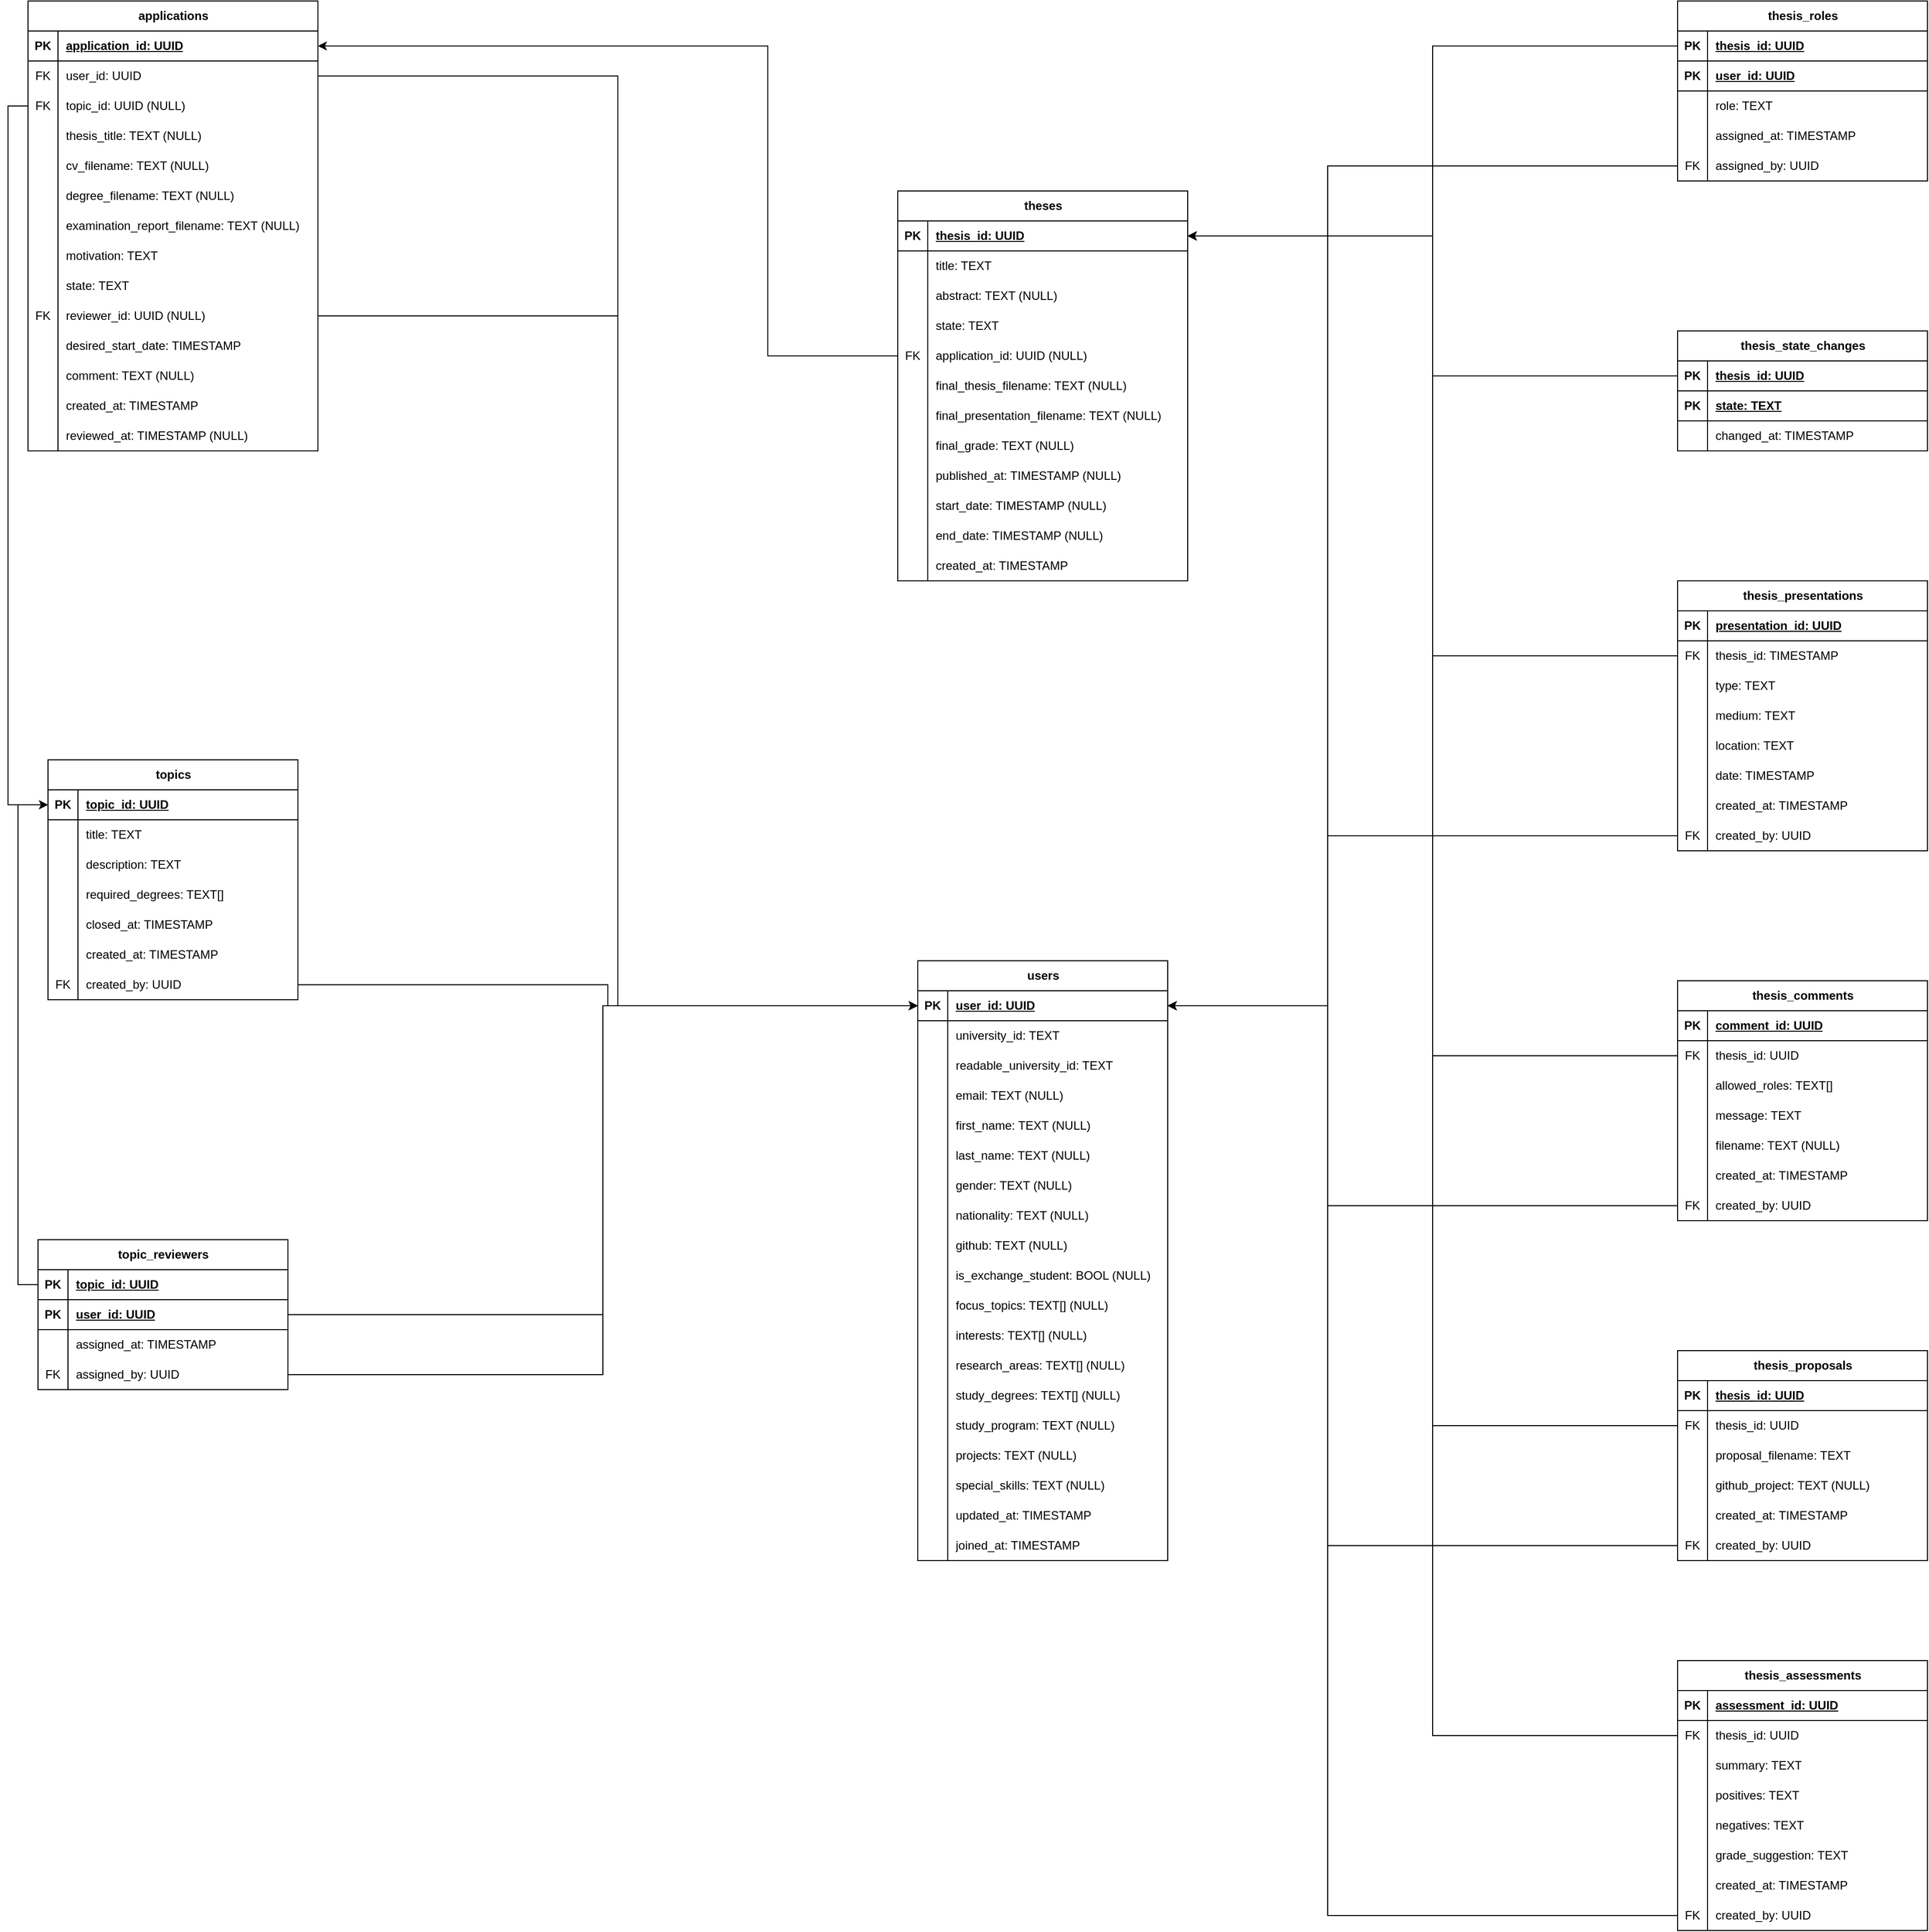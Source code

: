 <mxfile version="24.6.4" type="github">
  <diagram name="Page-1" id="2ca16b54-16f6-2749-3443-fa8db7711227">
    <mxGraphModel dx="3880" dy="1954" grid="1" gridSize="10" guides="1" tooltips="1" connect="1" arrows="1" fold="1" page="1" pageScale="1" pageWidth="1100" pageHeight="850" background="none" math="0" shadow="0">
      <root>
        <mxCell id="0" />
        <mxCell id="1" parent="0" />
        <mxCell id="fJA7OgXkG-7KYptQQTHX-3" value="users" style="shape=table;startSize=30;container=1;collapsible=1;childLayout=tableLayout;fixedRows=1;rowLines=0;fontStyle=1;align=center;resizeLast=1;html=1;" vertex="1" parent="1">
          <mxGeometry x="970" y="1040" width="250" height="600" as="geometry" />
        </mxCell>
        <mxCell id="fJA7OgXkG-7KYptQQTHX-4" value="" style="shape=tableRow;horizontal=0;startSize=0;swimlaneHead=0;swimlaneBody=0;fillColor=none;collapsible=0;dropTarget=0;points=[[0,0.5],[1,0.5]];portConstraint=eastwest;top=0;left=0;right=0;bottom=1;" vertex="1" parent="fJA7OgXkG-7KYptQQTHX-3">
          <mxGeometry y="30" width="250" height="30" as="geometry" />
        </mxCell>
        <mxCell id="fJA7OgXkG-7KYptQQTHX-5" value="PK" style="shape=partialRectangle;connectable=0;fillColor=none;top=0;left=0;bottom=0;right=0;fontStyle=1;overflow=hidden;whiteSpace=wrap;html=1;" vertex="1" parent="fJA7OgXkG-7KYptQQTHX-4">
          <mxGeometry width="30" height="30" as="geometry">
            <mxRectangle width="30" height="30" as="alternateBounds" />
          </mxGeometry>
        </mxCell>
        <mxCell id="fJA7OgXkG-7KYptQQTHX-6" value="user_id: UUID" style="shape=partialRectangle;connectable=0;fillColor=none;top=0;left=0;bottom=0;right=0;align=left;spacingLeft=6;fontStyle=5;overflow=hidden;whiteSpace=wrap;html=1;" vertex="1" parent="fJA7OgXkG-7KYptQQTHX-4">
          <mxGeometry x="30" width="220" height="30" as="geometry">
            <mxRectangle width="220" height="30" as="alternateBounds" />
          </mxGeometry>
        </mxCell>
        <mxCell id="fJA7OgXkG-7KYptQQTHX-7" value="" style="shape=tableRow;horizontal=0;startSize=0;swimlaneHead=0;swimlaneBody=0;fillColor=none;collapsible=0;dropTarget=0;points=[[0,0.5],[1,0.5]];portConstraint=eastwest;top=0;left=0;right=0;bottom=0;" vertex="1" parent="fJA7OgXkG-7KYptQQTHX-3">
          <mxGeometry y="60" width="250" height="30" as="geometry" />
        </mxCell>
        <mxCell id="fJA7OgXkG-7KYptQQTHX-8" value="" style="shape=partialRectangle;connectable=0;fillColor=none;top=0;left=0;bottom=0;right=0;editable=1;overflow=hidden;whiteSpace=wrap;html=1;" vertex="1" parent="fJA7OgXkG-7KYptQQTHX-7">
          <mxGeometry width="30" height="30" as="geometry">
            <mxRectangle width="30" height="30" as="alternateBounds" />
          </mxGeometry>
        </mxCell>
        <mxCell id="fJA7OgXkG-7KYptQQTHX-9" value="university_id: TEXT" style="shape=partialRectangle;connectable=0;fillColor=none;top=0;left=0;bottom=0;right=0;align=left;spacingLeft=6;overflow=hidden;whiteSpace=wrap;html=1;" vertex="1" parent="fJA7OgXkG-7KYptQQTHX-7">
          <mxGeometry x="30" width="220" height="30" as="geometry">
            <mxRectangle width="220" height="30" as="alternateBounds" />
          </mxGeometry>
        </mxCell>
        <mxCell id="fJA7OgXkG-7KYptQQTHX-10" value="" style="shape=tableRow;horizontal=0;startSize=0;swimlaneHead=0;swimlaneBody=0;fillColor=none;collapsible=0;dropTarget=0;points=[[0,0.5],[1,0.5]];portConstraint=eastwest;top=0;left=0;right=0;bottom=0;" vertex="1" parent="fJA7OgXkG-7KYptQQTHX-3">
          <mxGeometry y="90" width="250" height="30" as="geometry" />
        </mxCell>
        <mxCell id="fJA7OgXkG-7KYptQQTHX-11" value="" style="shape=partialRectangle;connectable=0;fillColor=none;top=0;left=0;bottom=0;right=0;editable=1;overflow=hidden;whiteSpace=wrap;html=1;" vertex="1" parent="fJA7OgXkG-7KYptQQTHX-10">
          <mxGeometry width="30" height="30" as="geometry">
            <mxRectangle width="30" height="30" as="alternateBounds" />
          </mxGeometry>
        </mxCell>
        <mxCell id="fJA7OgXkG-7KYptQQTHX-12" value="readable_university_id: TEXT&amp;nbsp;" style="shape=partialRectangle;connectable=0;fillColor=none;top=0;left=0;bottom=0;right=0;align=left;spacingLeft=6;overflow=hidden;whiteSpace=wrap;html=1;" vertex="1" parent="fJA7OgXkG-7KYptQQTHX-10">
          <mxGeometry x="30" width="220" height="30" as="geometry">
            <mxRectangle width="220" height="30" as="alternateBounds" />
          </mxGeometry>
        </mxCell>
        <mxCell id="fJA7OgXkG-7KYptQQTHX-13" value="" style="shape=tableRow;horizontal=0;startSize=0;swimlaneHead=0;swimlaneBody=0;fillColor=none;collapsible=0;dropTarget=0;points=[[0,0.5],[1,0.5]];portConstraint=eastwest;top=0;left=0;right=0;bottom=0;" vertex="1" parent="fJA7OgXkG-7KYptQQTHX-3">
          <mxGeometry y="120" width="250" height="30" as="geometry" />
        </mxCell>
        <mxCell id="fJA7OgXkG-7KYptQQTHX-14" value="" style="shape=partialRectangle;connectable=0;fillColor=none;top=0;left=0;bottom=0;right=0;editable=1;overflow=hidden;whiteSpace=wrap;html=1;" vertex="1" parent="fJA7OgXkG-7KYptQQTHX-13">
          <mxGeometry width="30" height="30" as="geometry">
            <mxRectangle width="30" height="30" as="alternateBounds" />
          </mxGeometry>
        </mxCell>
        <mxCell id="fJA7OgXkG-7KYptQQTHX-15" value="email: TEXT (NULL)" style="shape=partialRectangle;connectable=0;fillColor=none;top=0;left=0;bottom=0;right=0;align=left;spacingLeft=6;overflow=hidden;whiteSpace=wrap;html=1;" vertex="1" parent="fJA7OgXkG-7KYptQQTHX-13">
          <mxGeometry x="30" width="220" height="30" as="geometry">
            <mxRectangle width="220" height="30" as="alternateBounds" />
          </mxGeometry>
        </mxCell>
        <mxCell id="fJA7OgXkG-7KYptQQTHX-16" value="" style="shape=tableRow;horizontal=0;startSize=0;swimlaneHead=0;swimlaneBody=0;fillColor=none;collapsible=0;dropTarget=0;points=[[0,0.5],[1,0.5]];portConstraint=eastwest;top=0;left=0;right=0;bottom=0;" vertex="1" parent="fJA7OgXkG-7KYptQQTHX-3">
          <mxGeometry y="150" width="250" height="30" as="geometry" />
        </mxCell>
        <mxCell id="fJA7OgXkG-7KYptQQTHX-17" value="" style="shape=partialRectangle;connectable=0;fillColor=none;top=0;left=0;bottom=0;right=0;editable=1;overflow=hidden;whiteSpace=wrap;html=1;" vertex="1" parent="fJA7OgXkG-7KYptQQTHX-16">
          <mxGeometry width="30" height="30" as="geometry">
            <mxRectangle width="30" height="30" as="alternateBounds" />
          </mxGeometry>
        </mxCell>
        <mxCell id="fJA7OgXkG-7KYptQQTHX-18" value="first_name: TEXT (NULL)" style="shape=partialRectangle;connectable=0;fillColor=none;top=0;left=0;bottom=0;right=0;align=left;spacingLeft=6;overflow=hidden;whiteSpace=wrap;html=1;" vertex="1" parent="fJA7OgXkG-7KYptQQTHX-16">
          <mxGeometry x="30" width="220" height="30" as="geometry">
            <mxRectangle width="220" height="30" as="alternateBounds" />
          </mxGeometry>
        </mxCell>
        <mxCell id="fJA7OgXkG-7KYptQQTHX-19" value="" style="shape=tableRow;horizontal=0;startSize=0;swimlaneHead=0;swimlaneBody=0;fillColor=none;collapsible=0;dropTarget=0;points=[[0,0.5],[1,0.5]];portConstraint=eastwest;top=0;left=0;right=0;bottom=0;" vertex="1" parent="fJA7OgXkG-7KYptQQTHX-3">
          <mxGeometry y="180" width="250" height="30" as="geometry" />
        </mxCell>
        <mxCell id="fJA7OgXkG-7KYptQQTHX-20" value="" style="shape=partialRectangle;connectable=0;fillColor=none;top=0;left=0;bottom=0;right=0;editable=1;overflow=hidden;whiteSpace=wrap;html=1;" vertex="1" parent="fJA7OgXkG-7KYptQQTHX-19">
          <mxGeometry width="30" height="30" as="geometry">
            <mxRectangle width="30" height="30" as="alternateBounds" />
          </mxGeometry>
        </mxCell>
        <mxCell id="fJA7OgXkG-7KYptQQTHX-21" value="last_name: TEXT (NULL)" style="shape=partialRectangle;connectable=0;fillColor=none;top=0;left=0;bottom=0;right=0;align=left;spacingLeft=6;overflow=hidden;whiteSpace=wrap;html=1;" vertex="1" parent="fJA7OgXkG-7KYptQQTHX-19">
          <mxGeometry x="30" width="220" height="30" as="geometry">
            <mxRectangle width="220" height="30" as="alternateBounds" />
          </mxGeometry>
        </mxCell>
        <mxCell id="fJA7OgXkG-7KYptQQTHX-23" value="" style="shape=tableRow;horizontal=0;startSize=0;swimlaneHead=0;swimlaneBody=0;fillColor=none;collapsible=0;dropTarget=0;points=[[0,0.5],[1,0.5]];portConstraint=eastwest;top=0;left=0;right=0;bottom=0;" vertex="1" parent="fJA7OgXkG-7KYptQQTHX-3">
          <mxGeometry y="210" width="250" height="30" as="geometry" />
        </mxCell>
        <mxCell id="fJA7OgXkG-7KYptQQTHX-24" value="" style="shape=partialRectangle;connectable=0;fillColor=none;top=0;left=0;bottom=0;right=0;editable=1;overflow=hidden;whiteSpace=wrap;html=1;" vertex="1" parent="fJA7OgXkG-7KYptQQTHX-23">
          <mxGeometry width="30" height="30" as="geometry">
            <mxRectangle width="30" height="30" as="alternateBounds" />
          </mxGeometry>
        </mxCell>
        <mxCell id="fJA7OgXkG-7KYptQQTHX-25" value="gender: TEXT (NULL)" style="shape=partialRectangle;connectable=0;fillColor=none;top=0;left=0;bottom=0;right=0;align=left;spacingLeft=6;overflow=hidden;whiteSpace=wrap;html=1;" vertex="1" parent="fJA7OgXkG-7KYptQQTHX-23">
          <mxGeometry x="30" width="220" height="30" as="geometry">
            <mxRectangle width="220" height="30" as="alternateBounds" />
          </mxGeometry>
        </mxCell>
        <mxCell id="fJA7OgXkG-7KYptQQTHX-26" value="" style="shape=tableRow;horizontal=0;startSize=0;swimlaneHead=0;swimlaneBody=0;fillColor=none;collapsible=0;dropTarget=0;points=[[0,0.5],[1,0.5]];portConstraint=eastwest;top=0;left=0;right=0;bottom=0;" vertex="1" parent="fJA7OgXkG-7KYptQQTHX-3">
          <mxGeometry y="240" width="250" height="30" as="geometry" />
        </mxCell>
        <mxCell id="fJA7OgXkG-7KYptQQTHX-27" value="" style="shape=partialRectangle;connectable=0;fillColor=none;top=0;left=0;bottom=0;right=0;editable=1;overflow=hidden;whiteSpace=wrap;html=1;" vertex="1" parent="fJA7OgXkG-7KYptQQTHX-26">
          <mxGeometry width="30" height="30" as="geometry">
            <mxRectangle width="30" height="30" as="alternateBounds" />
          </mxGeometry>
        </mxCell>
        <mxCell id="fJA7OgXkG-7KYptQQTHX-28" value="nationality: TEXT (NULL)" style="shape=partialRectangle;connectable=0;fillColor=none;top=0;left=0;bottom=0;right=0;align=left;spacingLeft=6;overflow=hidden;whiteSpace=wrap;html=1;" vertex="1" parent="fJA7OgXkG-7KYptQQTHX-26">
          <mxGeometry x="30" width="220" height="30" as="geometry">
            <mxRectangle width="220" height="30" as="alternateBounds" />
          </mxGeometry>
        </mxCell>
        <mxCell id="fJA7OgXkG-7KYptQQTHX-330" value="" style="shape=tableRow;horizontal=0;startSize=0;swimlaneHead=0;swimlaneBody=0;fillColor=none;collapsible=0;dropTarget=0;points=[[0,0.5],[1,0.5]];portConstraint=eastwest;top=0;left=0;right=0;bottom=0;" vertex="1" parent="fJA7OgXkG-7KYptQQTHX-3">
          <mxGeometry y="270" width="250" height="30" as="geometry" />
        </mxCell>
        <mxCell id="fJA7OgXkG-7KYptQQTHX-331" value="" style="shape=partialRectangle;connectable=0;fillColor=none;top=0;left=0;bottom=0;right=0;editable=1;overflow=hidden;whiteSpace=wrap;html=1;" vertex="1" parent="fJA7OgXkG-7KYptQQTHX-330">
          <mxGeometry width="30" height="30" as="geometry">
            <mxRectangle width="30" height="30" as="alternateBounds" />
          </mxGeometry>
        </mxCell>
        <mxCell id="fJA7OgXkG-7KYptQQTHX-332" value="github: TEXT (NULL)" style="shape=partialRectangle;connectable=0;fillColor=none;top=0;left=0;bottom=0;right=0;align=left;spacingLeft=6;overflow=hidden;whiteSpace=wrap;html=1;" vertex="1" parent="fJA7OgXkG-7KYptQQTHX-330">
          <mxGeometry x="30" width="220" height="30" as="geometry">
            <mxRectangle width="220" height="30" as="alternateBounds" />
          </mxGeometry>
        </mxCell>
        <mxCell id="fJA7OgXkG-7KYptQQTHX-29" value="" style="shape=tableRow;horizontal=0;startSize=0;swimlaneHead=0;swimlaneBody=0;fillColor=none;collapsible=0;dropTarget=0;points=[[0,0.5],[1,0.5]];portConstraint=eastwest;top=0;left=0;right=0;bottom=0;" vertex="1" parent="fJA7OgXkG-7KYptQQTHX-3">
          <mxGeometry y="300" width="250" height="30" as="geometry" />
        </mxCell>
        <mxCell id="fJA7OgXkG-7KYptQQTHX-30" value="" style="shape=partialRectangle;connectable=0;fillColor=none;top=0;left=0;bottom=0;right=0;editable=1;overflow=hidden;whiteSpace=wrap;html=1;" vertex="1" parent="fJA7OgXkG-7KYptQQTHX-29">
          <mxGeometry width="30" height="30" as="geometry">
            <mxRectangle width="30" height="30" as="alternateBounds" />
          </mxGeometry>
        </mxCell>
        <mxCell id="fJA7OgXkG-7KYptQQTHX-31" value="is_exchange_student: BOOL (NULL)" style="shape=partialRectangle;connectable=0;fillColor=none;top=0;left=0;bottom=0;right=0;align=left;spacingLeft=6;overflow=hidden;whiteSpace=wrap;html=1;" vertex="1" parent="fJA7OgXkG-7KYptQQTHX-29">
          <mxGeometry x="30" width="220" height="30" as="geometry">
            <mxRectangle width="220" height="30" as="alternateBounds" />
          </mxGeometry>
        </mxCell>
        <mxCell id="fJA7OgXkG-7KYptQQTHX-32" value="" style="shape=tableRow;horizontal=0;startSize=0;swimlaneHead=0;swimlaneBody=0;fillColor=none;collapsible=0;dropTarget=0;points=[[0,0.5],[1,0.5]];portConstraint=eastwest;top=0;left=0;right=0;bottom=0;" vertex="1" parent="fJA7OgXkG-7KYptQQTHX-3">
          <mxGeometry y="330" width="250" height="30" as="geometry" />
        </mxCell>
        <mxCell id="fJA7OgXkG-7KYptQQTHX-33" value="" style="shape=partialRectangle;connectable=0;fillColor=none;top=0;left=0;bottom=0;right=0;editable=1;overflow=hidden;whiteSpace=wrap;html=1;" vertex="1" parent="fJA7OgXkG-7KYptQQTHX-32">
          <mxGeometry width="30" height="30" as="geometry">
            <mxRectangle width="30" height="30" as="alternateBounds" />
          </mxGeometry>
        </mxCell>
        <mxCell id="fJA7OgXkG-7KYptQQTHX-34" value="focus_topics: TEXT[] (NULL)" style="shape=partialRectangle;connectable=0;fillColor=none;top=0;left=0;bottom=0;right=0;align=left;spacingLeft=6;overflow=hidden;whiteSpace=wrap;html=1;" vertex="1" parent="fJA7OgXkG-7KYptQQTHX-32">
          <mxGeometry x="30" width="220" height="30" as="geometry">
            <mxRectangle width="220" height="30" as="alternateBounds" />
          </mxGeometry>
        </mxCell>
        <mxCell id="fJA7OgXkG-7KYptQQTHX-35" value="" style="shape=tableRow;horizontal=0;startSize=0;swimlaneHead=0;swimlaneBody=0;fillColor=none;collapsible=0;dropTarget=0;points=[[0,0.5],[1,0.5]];portConstraint=eastwest;top=0;left=0;right=0;bottom=0;" vertex="1" parent="fJA7OgXkG-7KYptQQTHX-3">
          <mxGeometry y="360" width="250" height="30" as="geometry" />
        </mxCell>
        <mxCell id="fJA7OgXkG-7KYptQQTHX-36" value="" style="shape=partialRectangle;connectable=0;fillColor=none;top=0;left=0;bottom=0;right=0;editable=1;overflow=hidden;whiteSpace=wrap;html=1;" vertex="1" parent="fJA7OgXkG-7KYptQQTHX-35">
          <mxGeometry width="30" height="30" as="geometry">
            <mxRectangle width="30" height="30" as="alternateBounds" />
          </mxGeometry>
        </mxCell>
        <mxCell id="fJA7OgXkG-7KYptQQTHX-37" value="interests: TEXT[] (NULL)" style="shape=partialRectangle;connectable=0;fillColor=none;top=0;left=0;bottom=0;right=0;align=left;spacingLeft=6;overflow=hidden;whiteSpace=wrap;html=1;" vertex="1" parent="fJA7OgXkG-7KYptQQTHX-35">
          <mxGeometry x="30" width="220" height="30" as="geometry">
            <mxRectangle width="220" height="30" as="alternateBounds" />
          </mxGeometry>
        </mxCell>
        <mxCell id="fJA7OgXkG-7KYptQQTHX-38" value="" style="shape=tableRow;horizontal=0;startSize=0;swimlaneHead=0;swimlaneBody=0;fillColor=none;collapsible=0;dropTarget=0;points=[[0,0.5],[1,0.5]];portConstraint=eastwest;top=0;left=0;right=0;bottom=0;" vertex="1" parent="fJA7OgXkG-7KYptQQTHX-3">
          <mxGeometry y="390" width="250" height="30" as="geometry" />
        </mxCell>
        <mxCell id="fJA7OgXkG-7KYptQQTHX-39" value="" style="shape=partialRectangle;connectable=0;fillColor=none;top=0;left=0;bottom=0;right=0;editable=1;overflow=hidden;whiteSpace=wrap;html=1;" vertex="1" parent="fJA7OgXkG-7KYptQQTHX-38">
          <mxGeometry width="30" height="30" as="geometry">
            <mxRectangle width="30" height="30" as="alternateBounds" />
          </mxGeometry>
        </mxCell>
        <mxCell id="fJA7OgXkG-7KYptQQTHX-40" value="research_areas: TEXT[] (NULL)" style="shape=partialRectangle;connectable=0;fillColor=none;top=0;left=0;bottom=0;right=0;align=left;spacingLeft=6;overflow=hidden;whiteSpace=wrap;html=1;" vertex="1" parent="fJA7OgXkG-7KYptQQTHX-38">
          <mxGeometry x="30" width="220" height="30" as="geometry">
            <mxRectangle width="220" height="30" as="alternateBounds" />
          </mxGeometry>
        </mxCell>
        <mxCell id="fJA7OgXkG-7KYptQQTHX-41" value="" style="shape=tableRow;horizontal=0;startSize=0;swimlaneHead=0;swimlaneBody=0;fillColor=none;collapsible=0;dropTarget=0;points=[[0,0.5],[1,0.5]];portConstraint=eastwest;top=0;left=0;right=0;bottom=0;" vertex="1" parent="fJA7OgXkG-7KYptQQTHX-3">
          <mxGeometry y="420" width="250" height="30" as="geometry" />
        </mxCell>
        <mxCell id="fJA7OgXkG-7KYptQQTHX-42" value="" style="shape=partialRectangle;connectable=0;fillColor=none;top=0;left=0;bottom=0;right=0;editable=1;overflow=hidden;whiteSpace=wrap;html=1;" vertex="1" parent="fJA7OgXkG-7KYptQQTHX-41">
          <mxGeometry width="30" height="30" as="geometry">
            <mxRectangle width="30" height="30" as="alternateBounds" />
          </mxGeometry>
        </mxCell>
        <mxCell id="fJA7OgXkG-7KYptQQTHX-43" value="study_degrees: TEXT[] (NULL)" style="shape=partialRectangle;connectable=0;fillColor=none;top=0;left=0;bottom=0;right=0;align=left;spacingLeft=6;overflow=hidden;whiteSpace=wrap;html=1;" vertex="1" parent="fJA7OgXkG-7KYptQQTHX-41">
          <mxGeometry x="30" width="220" height="30" as="geometry">
            <mxRectangle width="220" height="30" as="alternateBounds" />
          </mxGeometry>
        </mxCell>
        <mxCell id="fJA7OgXkG-7KYptQQTHX-44" value="" style="shape=tableRow;horizontal=0;startSize=0;swimlaneHead=0;swimlaneBody=0;fillColor=none;collapsible=0;dropTarget=0;points=[[0,0.5],[1,0.5]];portConstraint=eastwest;top=0;left=0;right=0;bottom=0;" vertex="1" parent="fJA7OgXkG-7KYptQQTHX-3">
          <mxGeometry y="450" width="250" height="30" as="geometry" />
        </mxCell>
        <mxCell id="fJA7OgXkG-7KYptQQTHX-45" value="" style="shape=partialRectangle;connectable=0;fillColor=none;top=0;left=0;bottom=0;right=0;editable=1;overflow=hidden;whiteSpace=wrap;html=1;" vertex="1" parent="fJA7OgXkG-7KYptQQTHX-44">
          <mxGeometry width="30" height="30" as="geometry">
            <mxRectangle width="30" height="30" as="alternateBounds" />
          </mxGeometry>
        </mxCell>
        <mxCell id="fJA7OgXkG-7KYptQQTHX-46" value="study_program: TEXT (NULL)" style="shape=partialRectangle;connectable=0;fillColor=none;top=0;left=0;bottom=0;right=0;align=left;spacingLeft=6;overflow=hidden;whiteSpace=wrap;html=1;" vertex="1" parent="fJA7OgXkG-7KYptQQTHX-44">
          <mxGeometry x="30" width="220" height="30" as="geometry">
            <mxRectangle width="220" height="30" as="alternateBounds" />
          </mxGeometry>
        </mxCell>
        <mxCell id="fJA7OgXkG-7KYptQQTHX-47" value="" style="shape=tableRow;horizontal=0;startSize=0;swimlaneHead=0;swimlaneBody=0;fillColor=none;collapsible=0;dropTarget=0;points=[[0,0.5],[1,0.5]];portConstraint=eastwest;top=0;left=0;right=0;bottom=0;" vertex="1" parent="fJA7OgXkG-7KYptQQTHX-3">
          <mxGeometry y="480" width="250" height="30" as="geometry" />
        </mxCell>
        <mxCell id="fJA7OgXkG-7KYptQQTHX-48" value="" style="shape=partialRectangle;connectable=0;fillColor=none;top=0;left=0;bottom=0;right=0;editable=1;overflow=hidden;whiteSpace=wrap;html=1;" vertex="1" parent="fJA7OgXkG-7KYptQQTHX-47">
          <mxGeometry width="30" height="30" as="geometry">
            <mxRectangle width="30" height="30" as="alternateBounds" />
          </mxGeometry>
        </mxCell>
        <mxCell id="fJA7OgXkG-7KYptQQTHX-49" value="projects: TEXT (NULL)" style="shape=partialRectangle;connectable=0;fillColor=none;top=0;left=0;bottom=0;right=0;align=left;spacingLeft=6;overflow=hidden;whiteSpace=wrap;html=1;" vertex="1" parent="fJA7OgXkG-7KYptQQTHX-47">
          <mxGeometry x="30" width="220" height="30" as="geometry">
            <mxRectangle width="220" height="30" as="alternateBounds" />
          </mxGeometry>
        </mxCell>
        <mxCell id="fJA7OgXkG-7KYptQQTHX-50" value="" style="shape=tableRow;horizontal=0;startSize=0;swimlaneHead=0;swimlaneBody=0;fillColor=none;collapsible=0;dropTarget=0;points=[[0,0.5],[1,0.5]];portConstraint=eastwest;top=0;left=0;right=0;bottom=0;" vertex="1" parent="fJA7OgXkG-7KYptQQTHX-3">
          <mxGeometry y="510" width="250" height="30" as="geometry" />
        </mxCell>
        <mxCell id="fJA7OgXkG-7KYptQQTHX-51" value="" style="shape=partialRectangle;connectable=0;fillColor=none;top=0;left=0;bottom=0;right=0;editable=1;overflow=hidden;whiteSpace=wrap;html=1;" vertex="1" parent="fJA7OgXkG-7KYptQQTHX-50">
          <mxGeometry width="30" height="30" as="geometry">
            <mxRectangle width="30" height="30" as="alternateBounds" />
          </mxGeometry>
        </mxCell>
        <mxCell id="fJA7OgXkG-7KYptQQTHX-52" value="special_skills: TEXT (NULL)" style="shape=partialRectangle;connectable=0;fillColor=none;top=0;left=0;bottom=0;right=0;align=left;spacingLeft=6;overflow=hidden;whiteSpace=wrap;html=1;" vertex="1" parent="fJA7OgXkG-7KYptQQTHX-50">
          <mxGeometry x="30" width="220" height="30" as="geometry">
            <mxRectangle width="220" height="30" as="alternateBounds" />
          </mxGeometry>
        </mxCell>
        <mxCell id="fJA7OgXkG-7KYptQQTHX-53" value="" style="shape=tableRow;horizontal=0;startSize=0;swimlaneHead=0;swimlaneBody=0;fillColor=none;collapsible=0;dropTarget=0;points=[[0,0.5],[1,0.5]];portConstraint=eastwest;top=0;left=0;right=0;bottom=0;" vertex="1" parent="fJA7OgXkG-7KYptQQTHX-3">
          <mxGeometry y="540" width="250" height="30" as="geometry" />
        </mxCell>
        <mxCell id="fJA7OgXkG-7KYptQQTHX-54" value="" style="shape=partialRectangle;connectable=0;fillColor=none;top=0;left=0;bottom=0;right=0;editable=1;overflow=hidden;whiteSpace=wrap;html=1;" vertex="1" parent="fJA7OgXkG-7KYptQQTHX-53">
          <mxGeometry width="30" height="30" as="geometry">
            <mxRectangle width="30" height="30" as="alternateBounds" />
          </mxGeometry>
        </mxCell>
        <mxCell id="fJA7OgXkG-7KYptQQTHX-55" value="updated_at: TIMESTAMP" style="shape=partialRectangle;connectable=0;fillColor=none;top=0;left=0;bottom=0;right=0;align=left;spacingLeft=6;overflow=hidden;whiteSpace=wrap;html=1;" vertex="1" parent="fJA7OgXkG-7KYptQQTHX-53">
          <mxGeometry x="30" width="220" height="30" as="geometry">
            <mxRectangle width="220" height="30" as="alternateBounds" />
          </mxGeometry>
        </mxCell>
        <mxCell id="fJA7OgXkG-7KYptQQTHX-56" value="" style="shape=tableRow;horizontal=0;startSize=0;swimlaneHead=0;swimlaneBody=0;fillColor=none;collapsible=0;dropTarget=0;points=[[0,0.5],[1,0.5]];portConstraint=eastwest;top=0;left=0;right=0;bottom=0;" vertex="1" parent="fJA7OgXkG-7KYptQQTHX-3">
          <mxGeometry y="570" width="250" height="30" as="geometry" />
        </mxCell>
        <mxCell id="fJA7OgXkG-7KYptQQTHX-57" value="" style="shape=partialRectangle;connectable=0;fillColor=none;top=0;left=0;bottom=0;right=0;editable=1;overflow=hidden;whiteSpace=wrap;html=1;" vertex="1" parent="fJA7OgXkG-7KYptQQTHX-56">
          <mxGeometry width="30" height="30" as="geometry">
            <mxRectangle width="30" height="30" as="alternateBounds" />
          </mxGeometry>
        </mxCell>
        <mxCell id="fJA7OgXkG-7KYptQQTHX-58" value="joined_at: TIMESTAMP" style="shape=partialRectangle;connectable=0;fillColor=none;top=0;left=0;bottom=0;right=0;align=left;spacingLeft=6;overflow=hidden;whiteSpace=wrap;html=1;" vertex="1" parent="fJA7OgXkG-7KYptQQTHX-56">
          <mxGeometry x="30" width="220" height="30" as="geometry">
            <mxRectangle width="220" height="30" as="alternateBounds" />
          </mxGeometry>
        </mxCell>
        <mxCell id="fJA7OgXkG-7KYptQQTHX-59" value="applications" style="shape=table;startSize=30;container=1;collapsible=1;childLayout=tableLayout;fixedRows=1;rowLines=0;fontStyle=1;align=center;resizeLast=1;html=1;" vertex="1" parent="1">
          <mxGeometry x="80" y="80" width="290" height="450" as="geometry" />
        </mxCell>
        <mxCell id="fJA7OgXkG-7KYptQQTHX-60" value="" style="shape=tableRow;horizontal=0;startSize=0;swimlaneHead=0;swimlaneBody=0;fillColor=none;collapsible=0;dropTarget=0;points=[[0,0.5],[1,0.5]];portConstraint=eastwest;top=0;left=0;right=0;bottom=1;" vertex="1" parent="fJA7OgXkG-7KYptQQTHX-59">
          <mxGeometry y="30" width="290" height="30" as="geometry" />
        </mxCell>
        <mxCell id="fJA7OgXkG-7KYptQQTHX-61" value="PK" style="shape=partialRectangle;connectable=0;fillColor=none;top=0;left=0;bottom=0;right=0;fontStyle=1;overflow=hidden;whiteSpace=wrap;html=1;" vertex="1" parent="fJA7OgXkG-7KYptQQTHX-60">
          <mxGeometry width="30" height="30" as="geometry">
            <mxRectangle width="30" height="30" as="alternateBounds" />
          </mxGeometry>
        </mxCell>
        <mxCell id="fJA7OgXkG-7KYptQQTHX-62" value="application_id: UUID" style="shape=partialRectangle;connectable=0;fillColor=none;top=0;left=0;bottom=0;right=0;align=left;spacingLeft=6;fontStyle=5;overflow=hidden;whiteSpace=wrap;html=1;" vertex="1" parent="fJA7OgXkG-7KYptQQTHX-60">
          <mxGeometry x="30" width="260" height="30" as="geometry">
            <mxRectangle width="260" height="30" as="alternateBounds" />
          </mxGeometry>
        </mxCell>
        <mxCell id="fJA7OgXkG-7KYptQQTHX-63" value="" style="shape=tableRow;horizontal=0;startSize=0;swimlaneHead=0;swimlaneBody=0;fillColor=none;collapsible=0;dropTarget=0;points=[[0,0.5],[1,0.5]];portConstraint=eastwest;top=0;left=0;right=0;bottom=0;" vertex="1" parent="fJA7OgXkG-7KYptQQTHX-59">
          <mxGeometry y="60" width="290" height="30" as="geometry" />
        </mxCell>
        <mxCell id="fJA7OgXkG-7KYptQQTHX-64" value="FK" style="shape=partialRectangle;connectable=0;fillColor=none;top=0;left=0;bottom=0;right=0;editable=1;overflow=hidden;whiteSpace=wrap;html=1;" vertex="1" parent="fJA7OgXkG-7KYptQQTHX-63">
          <mxGeometry width="30" height="30" as="geometry">
            <mxRectangle width="30" height="30" as="alternateBounds" />
          </mxGeometry>
        </mxCell>
        <mxCell id="fJA7OgXkG-7KYptQQTHX-65" value="user_id: UUID" style="shape=partialRectangle;connectable=0;fillColor=none;top=0;left=0;bottom=0;right=0;align=left;spacingLeft=6;overflow=hidden;whiteSpace=wrap;html=1;" vertex="1" parent="fJA7OgXkG-7KYptQQTHX-63">
          <mxGeometry x="30" width="260" height="30" as="geometry">
            <mxRectangle width="260" height="30" as="alternateBounds" />
          </mxGeometry>
        </mxCell>
        <mxCell id="fJA7OgXkG-7KYptQQTHX-66" value="" style="shape=tableRow;horizontal=0;startSize=0;swimlaneHead=0;swimlaneBody=0;fillColor=none;collapsible=0;dropTarget=0;points=[[0,0.5],[1,0.5]];portConstraint=eastwest;top=0;left=0;right=0;bottom=0;" vertex="1" parent="fJA7OgXkG-7KYptQQTHX-59">
          <mxGeometry y="90" width="290" height="30" as="geometry" />
        </mxCell>
        <mxCell id="fJA7OgXkG-7KYptQQTHX-67" value="FK" style="shape=partialRectangle;connectable=0;fillColor=none;top=0;left=0;bottom=0;right=0;editable=1;overflow=hidden;whiteSpace=wrap;html=1;" vertex="1" parent="fJA7OgXkG-7KYptQQTHX-66">
          <mxGeometry width="30" height="30" as="geometry">
            <mxRectangle width="30" height="30" as="alternateBounds" />
          </mxGeometry>
        </mxCell>
        <mxCell id="fJA7OgXkG-7KYptQQTHX-68" value="topic_id: UUID (NULL)" style="shape=partialRectangle;connectable=0;fillColor=none;top=0;left=0;bottom=0;right=0;align=left;spacingLeft=6;overflow=hidden;whiteSpace=wrap;html=1;" vertex="1" parent="fJA7OgXkG-7KYptQQTHX-66">
          <mxGeometry x="30" width="260" height="30" as="geometry">
            <mxRectangle width="260" height="30" as="alternateBounds" />
          </mxGeometry>
        </mxCell>
        <mxCell id="fJA7OgXkG-7KYptQQTHX-69" value="" style="shape=tableRow;horizontal=0;startSize=0;swimlaneHead=0;swimlaneBody=0;fillColor=none;collapsible=0;dropTarget=0;points=[[0,0.5],[1,0.5]];portConstraint=eastwest;top=0;left=0;right=0;bottom=0;" vertex="1" parent="fJA7OgXkG-7KYptQQTHX-59">
          <mxGeometry y="120" width="290" height="30" as="geometry" />
        </mxCell>
        <mxCell id="fJA7OgXkG-7KYptQQTHX-70" value="" style="shape=partialRectangle;connectable=0;fillColor=none;top=0;left=0;bottom=0;right=0;editable=1;overflow=hidden;whiteSpace=wrap;html=1;" vertex="1" parent="fJA7OgXkG-7KYptQQTHX-69">
          <mxGeometry width="30" height="30" as="geometry">
            <mxRectangle width="30" height="30" as="alternateBounds" />
          </mxGeometry>
        </mxCell>
        <mxCell id="fJA7OgXkG-7KYptQQTHX-71" value="thesis_title: TEXT (NULL)" style="shape=partialRectangle;connectable=0;fillColor=none;top=0;left=0;bottom=0;right=0;align=left;spacingLeft=6;overflow=hidden;whiteSpace=wrap;html=1;" vertex="1" parent="fJA7OgXkG-7KYptQQTHX-69">
          <mxGeometry x="30" width="260" height="30" as="geometry">
            <mxRectangle width="260" height="30" as="alternateBounds" />
          </mxGeometry>
        </mxCell>
        <mxCell id="fJA7OgXkG-7KYptQQTHX-294" value="" style="shape=tableRow;horizontal=0;startSize=0;swimlaneHead=0;swimlaneBody=0;fillColor=none;collapsible=0;dropTarget=0;points=[[0,0.5],[1,0.5]];portConstraint=eastwest;top=0;left=0;right=0;bottom=0;" vertex="1" parent="fJA7OgXkG-7KYptQQTHX-59">
          <mxGeometry y="150" width="290" height="30" as="geometry" />
        </mxCell>
        <mxCell id="fJA7OgXkG-7KYptQQTHX-295" value="" style="shape=partialRectangle;connectable=0;fillColor=none;top=0;left=0;bottom=0;right=0;editable=1;overflow=hidden;whiteSpace=wrap;html=1;" vertex="1" parent="fJA7OgXkG-7KYptQQTHX-294">
          <mxGeometry width="30" height="30" as="geometry">
            <mxRectangle width="30" height="30" as="alternateBounds" />
          </mxGeometry>
        </mxCell>
        <mxCell id="fJA7OgXkG-7KYptQQTHX-296" value="cv_filename: TEXT (NULL)" style="shape=partialRectangle;connectable=0;fillColor=none;top=0;left=0;bottom=0;right=0;align=left;spacingLeft=6;overflow=hidden;whiteSpace=wrap;html=1;" vertex="1" parent="fJA7OgXkG-7KYptQQTHX-294">
          <mxGeometry x="30" width="260" height="30" as="geometry">
            <mxRectangle width="260" height="30" as="alternateBounds" />
          </mxGeometry>
        </mxCell>
        <mxCell id="fJA7OgXkG-7KYptQQTHX-297" value="" style="shape=tableRow;horizontal=0;startSize=0;swimlaneHead=0;swimlaneBody=0;fillColor=none;collapsible=0;dropTarget=0;points=[[0,0.5],[1,0.5]];portConstraint=eastwest;top=0;left=0;right=0;bottom=0;" vertex="1" parent="fJA7OgXkG-7KYptQQTHX-59">
          <mxGeometry y="180" width="290" height="30" as="geometry" />
        </mxCell>
        <mxCell id="fJA7OgXkG-7KYptQQTHX-298" value="" style="shape=partialRectangle;connectable=0;fillColor=none;top=0;left=0;bottom=0;right=0;editable=1;overflow=hidden;whiteSpace=wrap;html=1;" vertex="1" parent="fJA7OgXkG-7KYptQQTHX-297">
          <mxGeometry width="30" height="30" as="geometry">
            <mxRectangle width="30" height="30" as="alternateBounds" />
          </mxGeometry>
        </mxCell>
        <mxCell id="fJA7OgXkG-7KYptQQTHX-299" value="degree_filename: TEXT (NULL)" style="shape=partialRectangle;connectable=0;fillColor=none;top=0;left=0;bottom=0;right=0;align=left;spacingLeft=6;overflow=hidden;whiteSpace=wrap;html=1;" vertex="1" parent="fJA7OgXkG-7KYptQQTHX-297">
          <mxGeometry x="30" width="260" height="30" as="geometry">
            <mxRectangle width="260" height="30" as="alternateBounds" />
          </mxGeometry>
        </mxCell>
        <mxCell id="fJA7OgXkG-7KYptQQTHX-300" value="" style="shape=tableRow;horizontal=0;startSize=0;swimlaneHead=0;swimlaneBody=0;fillColor=none;collapsible=0;dropTarget=0;points=[[0,0.5],[1,0.5]];portConstraint=eastwest;top=0;left=0;right=0;bottom=0;" vertex="1" parent="fJA7OgXkG-7KYptQQTHX-59">
          <mxGeometry y="210" width="290" height="30" as="geometry" />
        </mxCell>
        <mxCell id="fJA7OgXkG-7KYptQQTHX-301" value="" style="shape=partialRectangle;connectable=0;fillColor=none;top=0;left=0;bottom=0;right=0;editable=1;overflow=hidden;whiteSpace=wrap;html=1;" vertex="1" parent="fJA7OgXkG-7KYptQQTHX-300">
          <mxGeometry width="30" height="30" as="geometry">
            <mxRectangle width="30" height="30" as="alternateBounds" />
          </mxGeometry>
        </mxCell>
        <mxCell id="fJA7OgXkG-7KYptQQTHX-302" value="examination_report_filename: TEXT (NULL)" style="shape=partialRectangle;connectable=0;fillColor=none;top=0;left=0;bottom=0;right=0;align=left;spacingLeft=6;overflow=hidden;whiteSpace=wrap;html=1;" vertex="1" parent="fJA7OgXkG-7KYptQQTHX-300">
          <mxGeometry x="30" width="260" height="30" as="geometry">
            <mxRectangle width="260" height="30" as="alternateBounds" />
          </mxGeometry>
        </mxCell>
        <mxCell id="fJA7OgXkG-7KYptQQTHX-72" value="" style="shape=tableRow;horizontal=0;startSize=0;swimlaneHead=0;swimlaneBody=0;fillColor=none;collapsible=0;dropTarget=0;points=[[0,0.5],[1,0.5]];portConstraint=eastwest;top=0;left=0;right=0;bottom=0;" vertex="1" parent="fJA7OgXkG-7KYptQQTHX-59">
          <mxGeometry y="240" width="290" height="30" as="geometry" />
        </mxCell>
        <mxCell id="fJA7OgXkG-7KYptQQTHX-73" value="" style="shape=partialRectangle;connectable=0;fillColor=none;top=0;left=0;bottom=0;right=0;editable=1;overflow=hidden;whiteSpace=wrap;html=1;" vertex="1" parent="fJA7OgXkG-7KYptQQTHX-72">
          <mxGeometry width="30" height="30" as="geometry">
            <mxRectangle width="30" height="30" as="alternateBounds" />
          </mxGeometry>
        </mxCell>
        <mxCell id="fJA7OgXkG-7KYptQQTHX-74" value="motivation: TEXT" style="shape=partialRectangle;connectable=0;fillColor=none;top=0;left=0;bottom=0;right=0;align=left;spacingLeft=6;overflow=hidden;whiteSpace=wrap;html=1;" vertex="1" parent="fJA7OgXkG-7KYptQQTHX-72">
          <mxGeometry x="30" width="260" height="30" as="geometry">
            <mxRectangle width="260" height="30" as="alternateBounds" />
          </mxGeometry>
        </mxCell>
        <mxCell id="fJA7OgXkG-7KYptQQTHX-75" value="" style="shape=tableRow;horizontal=0;startSize=0;swimlaneHead=0;swimlaneBody=0;fillColor=none;collapsible=0;dropTarget=0;points=[[0,0.5],[1,0.5]];portConstraint=eastwest;top=0;left=0;right=0;bottom=0;" vertex="1" parent="fJA7OgXkG-7KYptQQTHX-59">
          <mxGeometry y="270" width="290" height="30" as="geometry" />
        </mxCell>
        <mxCell id="fJA7OgXkG-7KYptQQTHX-76" value="" style="shape=partialRectangle;connectable=0;fillColor=none;top=0;left=0;bottom=0;right=0;editable=1;overflow=hidden;whiteSpace=wrap;html=1;" vertex="1" parent="fJA7OgXkG-7KYptQQTHX-75">
          <mxGeometry width="30" height="30" as="geometry">
            <mxRectangle width="30" height="30" as="alternateBounds" />
          </mxGeometry>
        </mxCell>
        <mxCell id="fJA7OgXkG-7KYptQQTHX-77" value="state: TEXT" style="shape=partialRectangle;connectable=0;fillColor=none;top=0;left=0;bottom=0;right=0;align=left;spacingLeft=6;overflow=hidden;whiteSpace=wrap;html=1;" vertex="1" parent="fJA7OgXkG-7KYptQQTHX-75">
          <mxGeometry x="30" width="260" height="30" as="geometry">
            <mxRectangle width="260" height="30" as="alternateBounds" />
          </mxGeometry>
        </mxCell>
        <mxCell id="fJA7OgXkG-7KYptQQTHX-78" value="" style="shape=tableRow;horizontal=0;startSize=0;swimlaneHead=0;swimlaneBody=0;fillColor=none;collapsible=0;dropTarget=0;points=[[0,0.5],[1,0.5]];portConstraint=eastwest;top=0;left=0;right=0;bottom=0;" vertex="1" parent="fJA7OgXkG-7KYptQQTHX-59">
          <mxGeometry y="300" width="290" height="30" as="geometry" />
        </mxCell>
        <mxCell id="fJA7OgXkG-7KYptQQTHX-79" value="FK" style="shape=partialRectangle;connectable=0;fillColor=none;top=0;left=0;bottom=0;right=0;editable=1;overflow=hidden;whiteSpace=wrap;html=1;" vertex="1" parent="fJA7OgXkG-7KYptQQTHX-78">
          <mxGeometry width="30" height="30" as="geometry">
            <mxRectangle width="30" height="30" as="alternateBounds" />
          </mxGeometry>
        </mxCell>
        <mxCell id="fJA7OgXkG-7KYptQQTHX-80" value="reviewer_id: UUID (NULL)" style="shape=partialRectangle;connectable=0;fillColor=none;top=0;left=0;bottom=0;right=0;align=left;spacingLeft=6;overflow=hidden;whiteSpace=wrap;html=1;" vertex="1" parent="fJA7OgXkG-7KYptQQTHX-78">
          <mxGeometry x="30" width="260" height="30" as="geometry">
            <mxRectangle width="260" height="30" as="alternateBounds" />
          </mxGeometry>
        </mxCell>
        <mxCell id="fJA7OgXkG-7KYptQQTHX-81" value="" style="shape=tableRow;horizontal=0;startSize=0;swimlaneHead=0;swimlaneBody=0;fillColor=none;collapsible=0;dropTarget=0;points=[[0,0.5],[1,0.5]];portConstraint=eastwest;top=0;left=0;right=0;bottom=0;" vertex="1" parent="fJA7OgXkG-7KYptQQTHX-59">
          <mxGeometry y="330" width="290" height="30" as="geometry" />
        </mxCell>
        <mxCell id="fJA7OgXkG-7KYptQQTHX-82" value="" style="shape=partialRectangle;connectable=0;fillColor=none;top=0;left=0;bottom=0;right=0;editable=1;overflow=hidden;whiteSpace=wrap;html=1;" vertex="1" parent="fJA7OgXkG-7KYptQQTHX-81">
          <mxGeometry width="30" height="30" as="geometry">
            <mxRectangle width="30" height="30" as="alternateBounds" />
          </mxGeometry>
        </mxCell>
        <mxCell id="fJA7OgXkG-7KYptQQTHX-83" value="desired_start_date: TIMESTAMP" style="shape=partialRectangle;connectable=0;fillColor=none;top=0;left=0;bottom=0;right=0;align=left;spacingLeft=6;overflow=hidden;whiteSpace=wrap;html=1;" vertex="1" parent="fJA7OgXkG-7KYptQQTHX-81">
          <mxGeometry x="30" width="260" height="30" as="geometry">
            <mxRectangle width="260" height="30" as="alternateBounds" />
          </mxGeometry>
        </mxCell>
        <mxCell id="fJA7OgXkG-7KYptQQTHX-84" value="" style="shape=tableRow;horizontal=0;startSize=0;swimlaneHead=0;swimlaneBody=0;fillColor=none;collapsible=0;dropTarget=0;points=[[0,0.5],[1,0.5]];portConstraint=eastwest;top=0;left=0;right=0;bottom=0;" vertex="1" parent="fJA7OgXkG-7KYptQQTHX-59">
          <mxGeometry y="360" width="290" height="30" as="geometry" />
        </mxCell>
        <mxCell id="fJA7OgXkG-7KYptQQTHX-85" value="" style="shape=partialRectangle;connectable=0;fillColor=none;top=0;left=0;bottom=0;right=0;editable=1;overflow=hidden;whiteSpace=wrap;html=1;" vertex="1" parent="fJA7OgXkG-7KYptQQTHX-84">
          <mxGeometry width="30" height="30" as="geometry">
            <mxRectangle width="30" height="30" as="alternateBounds" />
          </mxGeometry>
        </mxCell>
        <mxCell id="fJA7OgXkG-7KYptQQTHX-86" value="comment: TEXT (NULL)" style="shape=partialRectangle;connectable=0;fillColor=none;top=0;left=0;bottom=0;right=0;align=left;spacingLeft=6;overflow=hidden;whiteSpace=wrap;html=1;" vertex="1" parent="fJA7OgXkG-7KYptQQTHX-84">
          <mxGeometry x="30" width="260" height="30" as="geometry">
            <mxRectangle width="260" height="30" as="alternateBounds" />
          </mxGeometry>
        </mxCell>
        <mxCell id="fJA7OgXkG-7KYptQQTHX-87" value="" style="shape=tableRow;horizontal=0;startSize=0;swimlaneHead=0;swimlaneBody=0;fillColor=none;collapsible=0;dropTarget=0;points=[[0,0.5],[1,0.5]];portConstraint=eastwest;top=0;left=0;right=0;bottom=0;" vertex="1" parent="fJA7OgXkG-7KYptQQTHX-59">
          <mxGeometry y="390" width="290" height="30" as="geometry" />
        </mxCell>
        <mxCell id="fJA7OgXkG-7KYptQQTHX-88" value="" style="shape=partialRectangle;connectable=0;fillColor=none;top=0;left=0;bottom=0;right=0;editable=1;overflow=hidden;whiteSpace=wrap;html=1;" vertex="1" parent="fJA7OgXkG-7KYptQQTHX-87">
          <mxGeometry width="30" height="30" as="geometry">
            <mxRectangle width="30" height="30" as="alternateBounds" />
          </mxGeometry>
        </mxCell>
        <mxCell id="fJA7OgXkG-7KYptQQTHX-89" value="created_at: TIMESTAMP" style="shape=partialRectangle;connectable=0;fillColor=none;top=0;left=0;bottom=0;right=0;align=left;spacingLeft=6;overflow=hidden;whiteSpace=wrap;html=1;" vertex="1" parent="fJA7OgXkG-7KYptQQTHX-87">
          <mxGeometry x="30" width="260" height="30" as="geometry">
            <mxRectangle width="260" height="30" as="alternateBounds" />
          </mxGeometry>
        </mxCell>
        <mxCell id="fJA7OgXkG-7KYptQQTHX-90" value="" style="shape=tableRow;horizontal=0;startSize=0;swimlaneHead=0;swimlaneBody=0;fillColor=none;collapsible=0;dropTarget=0;points=[[0,0.5],[1,0.5]];portConstraint=eastwest;top=0;left=0;right=0;bottom=0;" vertex="1" parent="fJA7OgXkG-7KYptQQTHX-59">
          <mxGeometry y="420" width="290" height="30" as="geometry" />
        </mxCell>
        <mxCell id="fJA7OgXkG-7KYptQQTHX-91" value="" style="shape=partialRectangle;connectable=0;fillColor=none;top=0;left=0;bottom=0;right=0;editable=1;overflow=hidden;whiteSpace=wrap;html=1;" vertex="1" parent="fJA7OgXkG-7KYptQQTHX-90">
          <mxGeometry width="30" height="30" as="geometry">
            <mxRectangle width="30" height="30" as="alternateBounds" />
          </mxGeometry>
        </mxCell>
        <mxCell id="fJA7OgXkG-7KYptQQTHX-92" value="reviewed_at: TIMESTAMP (NULL)" style="shape=partialRectangle;connectable=0;fillColor=none;top=0;left=0;bottom=0;right=0;align=left;spacingLeft=6;overflow=hidden;whiteSpace=wrap;html=1;" vertex="1" parent="fJA7OgXkG-7KYptQQTHX-90">
          <mxGeometry x="30" width="260" height="30" as="geometry">
            <mxRectangle width="260" height="30" as="alternateBounds" />
          </mxGeometry>
        </mxCell>
        <mxCell id="fJA7OgXkG-7KYptQQTHX-117" value="topics" style="shape=table;startSize=30;container=1;collapsible=1;childLayout=tableLayout;fixedRows=1;rowLines=0;fontStyle=1;align=center;resizeLast=1;html=1;" vertex="1" parent="1">
          <mxGeometry x="100" y="839" width="250" height="240" as="geometry" />
        </mxCell>
        <mxCell id="fJA7OgXkG-7KYptQQTHX-118" value="" style="shape=tableRow;horizontal=0;startSize=0;swimlaneHead=0;swimlaneBody=0;fillColor=none;collapsible=0;dropTarget=0;points=[[0,0.5],[1,0.5]];portConstraint=eastwest;top=0;left=0;right=0;bottom=1;" vertex="1" parent="fJA7OgXkG-7KYptQQTHX-117">
          <mxGeometry y="30" width="250" height="30" as="geometry" />
        </mxCell>
        <mxCell id="fJA7OgXkG-7KYptQQTHX-119" value="PK" style="shape=partialRectangle;connectable=0;fillColor=none;top=0;left=0;bottom=0;right=0;fontStyle=1;overflow=hidden;whiteSpace=wrap;html=1;" vertex="1" parent="fJA7OgXkG-7KYptQQTHX-118">
          <mxGeometry width="30" height="30" as="geometry">
            <mxRectangle width="30" height="30" as="alternateBounds" />
          </mxGeometry>
        </mxCell>
        <mxCell id="fJA7OgXkG-7KYptQQTHX-120" value="topic_id: UUID" style="shape=partialRectangle;connectable=0;fillColor=none;top=0;left=0;bottom=0;right=0;align=left;spacingLeft=6;fontStyle=5;overflow=hidden;whiteSpace=wrap;html=1;" vertex="1" parent="fJA7OgXkG-7KYptQQTHX-118">
          <mxGeometry x="30" width="220" height="30" as="geometry">
            <mxRectangle width="220" height="30" as="alternateBounds" />
          </mxGeometry>
        </mxCell>
        <mxCell id="fJA7OgXkG-7KYptQQTHX-121" value="" style="shape=tableRow;horizontal=0;startSize=0;swimlaneHead=0;swimlaneBody=0;fillColor=none;collapsible=0;dropTarget=0;points=[[0,0.5],[1,0.5]];portConstraint=eastwest;top=0;left=0;right=0;bottom=0;" vertex="1" parent="fJA7OgXkG-7KYptQQTHX-117">
          <mxGeometry y="60" width="250" height="30" as="geometry" />
        </mxCell>
        <mxCell id="fJA7OgXkG-7KYptQQTHX-122" value="" style="shape=partialRectangle;connectable=0;fillColor=none;top=0;left=0;bottom=0;right=0;editable=1;overflow=hidden;whiteSpace=wrap;html=1;" vertex="1" parent="fJA7OgXkG-7KYptQQTHX-121">
          <mxGeometry width="30" height="30" as="geometry">
            <mxRectangle width="30" height="30" as="alternateBounds" />
          </mxGeometry>
        </mxCell>
        <mxCell id="fJA7OgXkG-7KYptQQTHX-123" value="title: TEXT" style="shape=partialRectangle;connectable=0;fillColor=none;top=0;left=0;bottom=0;right=0;align=left;spacingLeft=6;overflow=hidden;whiteSpace=wrap;html=1;" vertex="1" parent="fJA7OgXkG-7KYptQQTHX-121">
          <mxGeometry x="30" width="220" height="30" as="geometry">
            <mxRectangle width="220" height="30" as="alternateBounds" />
          </mxGeometry>
        </mxCell>
        <mxCell id="fJA7OgXkG-7KYptQQTHX-124" value="" style="shape=tableRow;horizontal=0;startSize=0;swimlaneHead=0;swimlaneBody=0;fillColor=none;collapsible=0;dropTarget=0;points=[[0,0.5],[1,0.5]];portConstraint=eastwest;top=0;left=0;right=0;bottom=0;" vertex="1" parent="fJA7OgXkG-7KYptQQTHX-117">
          <mxGeometry y="90" width="250" height="30" as="geometry" />
        </mxCell>
        <mxCell id="fJA7OgXkG-7KYptQQTHX-125" value="" style="shape=partialRectangle;connectable=0;fillColor=none;top=0;left=0;bottom=0;right=0;editable=1;overflow=hidden;whiteSpace=wrap;html=1;" vertex="1" parent="fJA7OgXkG-7KYptQQTHX-124">
          <mxGeometry width="30" height="30" as="geometry">
            <mxRectangle width="30" height="30" as="alternateBounds" />
          </mxGeometry>
        </mxCell>
        <mxCell id="fJA7OgXkG-7KYptQQTHX-126" value="description: TEXT" style="shape=partialRectangle;connectable=0;fillColor=none;top=0;left=0;bottom=0;right=0;align=left;spacingLeft=6;overflow=hidden;whiteSpace=wrap;html=1;" vertex="1" parent="fJA7OgXkG-7KYptQQTHX-124">
          <mxGeometry x="30" width="220" height="30" as="geometry">
            <mxRectangle width="220" height="30" as="alternateBounds" />
          </mxGeometry>
        </mxCell>
        <mxCell id="fJA7OgXkG-7KYptQQTHX-127" value="" style="shape=tableRow;horizontal=0;startSize=0;swimlaneHead=0;swimlaneBody=0;fillColor=none;collapsible=0;dropTarget=0;points=[[0,0.5],[1,0.5]];portConstraint=eastwest;top=0;left=0;right=0;bottom=0;" vertex="1" parent="fJA7OgXkG-7KYptQQTHX-117">
          <mxGeometry y="120" width="250" height="30" as="geometry" />
        </mxCell>
        <mxCell id="fJA7OgXkG-7KYptQQTHX-128" value="" style="shape=partialRectangle;connectable=0;fillColor=none;top=0;left=0;bottom=0;right=0;editable=1;overflow=hidden;whiteSpace=wrap;html=1;" vertex="1" parent="fJA7OgXkG-7KYptQQTHX-127">
          <mxGeometry width="30" height="30" as="geometry">
            <mxRectangle width="30" height="30" as="alternateBounds" />
          </mxGeometry>
        </mxCell>
        <mxCell id="fJA7OgXkG-7KYptQQTHX-129" value="required_degrees: TEXT[]" style="shape=partialRectangle;connectable=0;fillColor=none;top=0;left=0;bottom=0;right=0;align=left;spacingLeft=6;overflow=hidden;whiteSpace=wrap;html=1;" vertex="1" parent="fJA7OgXkG-7KYptQQTHX-127">
          <mxGeometry x="30" width="220" height="30" as="geometry">
            <mxRectangle width="220" height="30" as="alternateBounds" />
          </mxGeometry>
        </mxCell>
        <mxCell id="fJA7OgXkG-7KYptQQTHX-384" value="" style="shape=tableRow;horizontal=0;startSize=0;swimlaneHead=0;swimlaneBody=0;fillColor=none;collapsible=0;dropTarget=0;points=[[0,0.5],[1,0.5]];portConstraint=eastwest;top=0;left=0;right=0;bottom=0;" vertex="1" parent="fJA7OgXkG-7KYptQQTHX-117">
          <mxGeometry y="150" width="250" height="30" as="geometry" />
        </mxCell>
        <mxCell id="fJA7OgXkG-7KYptQQTHX-385" value="" style="shape=partialRectangle;connectable=0;fillColor=none;top=0;left=0;bottom=0;right=0;editable=1;overflow=hidden;whiteSpace=wrap;html=1;" vertex="1" parent="fJA7OgXkG-7KYptQQTHX-384">
          <mxGeometry width="30" height="30" as="geometry">
            <mxRectangle width="30" height="30" as="alternateBounds" />
          </mxGeometry>
        </mxCell>
        <mxCell id="fJA7OgXkG-7KYptQQTHX-386" value="closed_at: TIMESTAMP" style="shape=partialRectangle;connectable=0;fillColor=none;top=0;left=0;bottom=0;right=0;align=left;spacingLeft=6;overflow=hidden;whiteSpace=wrap;html=1;" vertex="1" parent="fJA7OgXkG-7KYptQQTHX-384">
          <mxGeometry x="30" width="220" height="30" as="geometry">
            <mxRectangle width="220" height="30" as="alternateBounds" />
          </mxGeometry>
        </mxCell>
        <mxCell id="fJA7OgXkG-7KYptQQTHX-378" value="" style="shape=tableRow;horizontal=0;startSize=0;swimlaneHead=0;swimlaneBody=0;fillColor=none;collapsible=0;dropTarget=0;points=[[0,0.5],[1,0.5]];portConstraint=eastwest;top=0;left=0;right=0;bottom=0;" vertex="1" parent="fJA7OgXkG-7KYptQQTHX-117">
          <mxGeometry y="180" width="250" height="30" as="geometry" />
        </mxCell>
        <mxCell id="fJA7OgXkG-7KYptQQTHX-379" value="" style="shape=partialRectangle;connectable=0;fillColor=none;top=0;left=0;bottom=0;right=0;editable=1;overflow=hidden;whiteSpace=wrap;html=1;" vertex="1" parent="fJA7OgXkG-7KYptQQTHX-378">
          <mxGeometry width="30" height="30" as="geometry">
            <mxRectangle width="30" height="30" as="alternateBounds" />
          </mxGeometry>
        </mxCell>
        <mxCell id="fJA7OgXkG-7KYptQQTHX-380" value="created_at: TIMESTAMP" style="shape=partialRectangle;connectable=0;fillColor=none;top=0;left=0;bottom=0;right=0;align=left;spacingLeft=6;overflow=hidden;whiteSpace=wrap;html=1;" vertex="1" parent="fJA7OgXkG-7KYptQQTHX-378">
          <mxGeometry x="30" width="220" height="30" as="geometry">
            <mxRectangle width="220" height="30" as="alternateBounds" />
          </mxGeometry>
        </mxCell>
        <mxCell id="fJA7OgXkG-7KYptQQTHX-130" value="" style="shape=tableRow;horizontal=0;startSize=0;swimlaneHead=0;swimlaneBody=0;fillColor=none;collapsible=0;dropTarget=0;points=[[0,0.5],[1,0.5]];portConstraint=eastwest;top=0;left=0;right=0;bottom=0;" vertex="1" parent="fJA7OgXkG-7KYptQQTHX-117">
          <mxGeometry y="210" width="250" height="30" as="geometry" />
        </mxCell>
        <mxCell id="fJA7OgXkG-7KYptQQTHX-131" value="FK" style="shape=partialRectangle;connectable=0;fillColor=none;top=0;left=0;bottom=0;right=0;editable=1;overflow=hidden;whiteSpace=wrap;html=1;" vertex="1" parent="fJA7OgXkG-7KYptQQTHX-130">
          <mxGeometry width="30" height="30" as="geometry">
            <mxRectangle width="30" height="30" as="alternateBounds" />
          </mxGeometry>
        </mxCell>
        <mxCell id="fJA7OgXkG-7KYptQQTHX-132" value="created_by: UUID" style="shape=partialRectangle;connectable=0;fillColor=none;top=0;left=0;bottom=0;right=0;align=left;spacingLeft=6;overflow=hidden;whiteSpace=wrap;html=1;" vertex="1" parent="fJA7OgXkG-7KYptQQTHX-130">
          <mxGeometry x="30" width="220" height="30" as="geometry">
            <mxRectangle width="220" height="30" as="alternateBounds" />
          </mxGeometry>
        </mxCell>
        <mxCell id="fJA7OgXkG-7KYptQQTHX-153" value="topic_reviewers" style="shape=table;startSize=30;container=1;collapsible=1;childLayout=tableLayout;fixedRows=1;rowLines=0;fontStyle=1;align=center;resizeLast=1;html=1;" vertex="1" parent="1">
          <mxGeometry x="90" y="1319" width="250" height="150" as="geometry" />
        </mxCell>
        <mxCell id="fJA7OgXkG-7KYptQQTHX-154" value="" style="shape=tableRow;horizontal=0;startSize=0;swimlaneHead=0;swimlaneBody=0;fillColor=none;collapsible=0;dropTarget=0;points=[[0,0.5],[1,0.5]];portConstraint=eastwest;top=0;left=0;right=0;bottom=1;" vertex="1" parent="fJA7OgXkG-7KYptQQTHX-153">
          <mxGeometry y="30" width="250" height="30" as="geometry" />
        </mxCell>
        <mxCell id="fJA7OgXkG-7KYptQQTHX-155" value="PK" style="shape=partialRectangle;connectable=0;fillColor=none;top=0;left=0;bottom=0;right=0;fontStyle=1;overflow=hidden;whiteSpace=wrap;html=1;" vertex="1" parent="fJA7OgXkG-7KYptQQTHX-154">
          <mxGeometry width="30" height="30" as="geometry">
            <mxRectangle width="30" height="30" as="alternateBounds" />
          </mxGeometry>
        </mxCell>
        <mxCell id="fJA7OgXkG-7KYptQQTHX-156" value="topic_id: UUID" style="shape=partialRectangle;connectable=0;fillColor=none;top=0;left=0;bottom=0;right=0;align=left;spacingLeft=6;fontStyle=5;overflow=hidden;whiteSpace=wrap;html=1;" vertex="1" parent="fJA7OgXkG-7KYptQQTHX-154">
          <mxGeometry x="30" width="220" height="30" as="geometry">
            <mxRectangle width="220" height="30" as="alternateBounds" />
          </mxGeometry>
        </mxCell>
        <mxCell id="fJA7OgXkG-7KYptQQTHX-170" value="" style="shape=tableRow;horizontal=0;startSize=0;swimlaneHead=0;swimlaneBody=0;fillColor=none;collapsible=0;dropTarget=0;points=[[0,0.5],[1,0.5]];portConstraint=eastwest;top=0;left=0;right=0;bottom=1;" vertex="1" parent="fJA7OgXkG-7KYptQQTHX-153">
          <mxGeometry y="60" width="250" height="30" as="geometry" />
        </mxCell>
        <mxCell id="fJA7OgXkG-7KYptQQTHX-171" value="PK" style="shape=partialRectangle;connectable=0;fillColor=none;top=0;left=0;bottom=0;right=0;fontStyle=1;overflow=hidden;whiteSpace=wrap;html=1;" vertex="1" parent="fJA7OgXkG-7KYptQQTHX-170">
          <mxGeometry width="30" height="30" as="geometry">
            <mxRectangle width="30" height="30" as="alternateBounds" />
          </mxGeometry>
        </mxCell>
        <mxCell id="fJA7OgXkG-7KYptQQTHX-172" value="user_id: UUID" style="shape=partialRectangle;connectable=0;fillColor=none;top=0;left=0;bottom=0;right=0;align=left;spacingLeft=6;fontStyle=5;overflow=hidden;whiteSpace=wrap;html=1;" vertex="1" parent="fJA7OgXkG-7KYptQQTHX-170">
          <mxGeometry x="30" width="220" height="30" as="geometry">
            <mxRectangle width="220" height="30" as="alternateBounds" />
          </mxGeometry>
        </mxCell>
        <mxCell id="fJA7OgXkG-7KYptQQTHX-157" value="" style="shape=tableRow;horizontal=0;startSize=0;swimlaneHead=0;swimlaneBody=0;fillColor=none;collapsible=0;dropTarget=0;points=[[0,0.5],[1,0.5]];portConstraint=eastwest;top=0;left=0;right=0;bottom=0;" vertex="1" parent="fJA7OgXkG-7KYptQQTHX-153">
          <mxGeometry y="90" width="250" height="30" as="geometry" />
        </mxCell>
        <mxCell id="fJA7OgXkG-7KYptQQTHX-158" value="" style="shape=partialRectangle;connectable=0;fillColor=none;top=0;left=0;bottom=0;right=0;editable=1;overflow=hidden;whiteSpace=wrap;html=1;" vertex="1" parent="fJA7OgXkG-7KYptQQTHX-157">
          <mxGeometry width="30" height="30" as="geometry">
            <mxRectangle width="30" height="30" as="alternateBounds" />
          </mxGeometry>
        </mxCell>
        <mxCell id="fJA7OgXkG-7KYptQQTHX-159" value="assigned_at: TIMESTAMP" style="shape=partialRectangle;connectable=0;fillColor=none;top=0;left=0;bottom=0;right=0;align=left;spacingLeft=6;overflow=hidden;whiteSpace=wrap;html=1;" vertex="1" parent="fJA7OgXkG-7KYptQQTHX-157">
          <mxGeometry x="30" width="220" height="30" as="geometry">
            <mxRectangle width="220" height="30" as="alternateBounds" />
          </mxGeometry>
        </mxCell>
        <mxCell id="fJA7OgXkG-7KYptQQTHX-375" value="" style="shape=tableRow;horizontal=0;startSize=0;swimlaneHead=0;swimlaneBody=0;fillColor=none;collapsible=0;dropTarget=0;points=[[0,0.5],[1,0.5]];portConstraint=eastwest;top=0;left=0;right=0;bottom=0;" vertex="1" parent="fJA7OgXkG-7KYptQQTHX-153">
          <mxGeometry y="120" width="250" height="30" as="geometry" />
        </mxCell>
        <mxCell id="fJA7OgXkG-7KYptQQTHX-376" value="FK" style="shape=partialRectangle;connectable=0;fillColor=none;top=0;left=0;bottom=0;right=0;editable=1;overflow=hidden;whiteSpace=wrap;html=1;" vertex="1" parent="fJA7OgXkG-7KYptQQTHX-375">
          <mxGeometry width="30" height="30" as="geometry">
            <mxRectangle width="30" height="30" as="alternateBounds" />
          </mxGeometry>
        </mxCell>
        <mxCell id="fJA7OgXkG-7KYptQQTHX-377" value="assigned_by: UUID" style="shape=partialRectangle;connectable=0;fillColor=none;top=0;left=0;bottom=0;right=0;align=left;spacingLeft=6;overflow=hidden;whiteSpace=wrap;html=1;" vertex="1" parent="fJA7OgXkG-7KYptQQTHX-375">
          <mxGeometry x="30" width="220" height="30" as="geometry">
            <mxRectangle width="220" height="30" as="alternateBounds" />
          </mxGeometry>
        </mxCell>
        <mxCell id="fJA7OgXkG-7KYptQQTHX-192" value="thesis_roles" style="shape=table;startSize=30;container=1;collapsible=1;childLayout=tableLayout;fixedRows=1;rowLines=0;fontStyle=1;align=center;resizeLast=1;html=1;" vertex="1" parent="1">
          <mxGeometry x="1730" y="80" width="250" height="180" as="geometry" />
        </mxCell>
        <mxCell id="fJA7OgXkG-7KYptQQTHX-193" value="" style="shape=tableRow;horizontal=0;startSize=0;swimlaneHead=0;swimlaneBody=0;fillColor=none;collapsible=0;dropTarget=0;points=[[0,0.5],[1,0.5]];portConstraint=eastwest;top=0;left=0;right=0;bottom=1;" vertex="1" parent="fJA7OgXkG-7KYptQQTHX-192">
          <mxGeometry y="30" width="250" height="30" as="geometry" />
        </mxCell>
        <mxCell id="fJA7OgXkG-7KYptQQTHX-194" value="PK" style="shape=partialRectangle;connectable=0;fillColor=none;top=0;left=0;bottom=0;right=0;fontStyle=1;overflow=hidden;whiteSpace=wrap;html=1;" vertex="1" parent="fJA7OgXkG-7KYptQQTHX-193">
          <mxGeometry width="30" height="30" as="geometry">
            <mxRectangle width="30" height="30" as="alternateBounds" />
          </mxGeometry>
        </mxCell>
        <mxCell id="fJA7OgXkG-7KYptQQTHX-195" value="thesis_id: UUID" style="shape=partialRectangle;connectable=0;fillColor=none;top=0;left=0;bottom=0;right=0;align=left;spacingLeft=6;fontStyle=5;overflow=hidden;whiteSpace=wrap;html=1;" vertex="1" parent="fJA7OgXkG-7KYptQQTHX-193">
          <mxGeometry x="30" width="220" height="30" as="geometry">
            <mxRectangle width="220" height="30" as="alternateBounds" />
          </mxGeometry>
        </mxCell>
        <mxCell id="fJA7OgXkG-7KYptQQTHX-276" value="" style="shape=tableRow;horizontal=0;startSize=0;swimlaneHead=0;swimlaneBody=0;fillColor=none;collapsible=0;dropTarget=0;points=[[0,0.5],[1,0.5]];portConstraint=eastwest;top=0;left=0;right=0;bottom=1;" vertex="1" parent="fJA7OgXkG-7KYptQQTHX-192">
          <mxGeometry y="60" width="250" height="30" as="geometry" />
        </mxCell>
        <mxCell id="fJA7OgXkG-7KYptQQTHX-277" value="PK" style="shape=partialRectangle;connectable=0;fillColor=none;top=0;left=0;bottom=0;right=0;fontStyle=1;overflow=hidden;whiteSpace=wrap;html=1;" vertex="1" parent="fJA7OgXkG-7KYptQQTHX-276">
          <mxGeometry width="30" height="30" as="geometry">
            <mxRectangle width="30" height="30" as="alternateBounds" />
          </mxGeometry>
        </mxCell>
        <mxCell id="fJA7OgXkG-7KYptQQTHX-278" value="user_id: UUID" style="shape=partialRectangle;connectable=0;fillColor=none;top=0;left=0;bottom=0;right=0;align=left;spacingLeft=6;fontStyle=5;overflow=hidden;whiteSpace=wrap;html=1;" vertex="1" parent="fJA7OgXkG-7KYptQQTHX-276">
          <mxGeometry x="30" width="220" height="30" as="geometry">
            <mxRectangle width="220" height="30" as="alternateBounds" />
          </mxGeometry>
        </mxCell>
        <mxCell id="fJA7OgXkG-7KYptQQTHX-196" value="" style="shape=tableRow;horizontal=0;startSize=0;swimlaneHead=0;swimlaneBody=0;fillColor=none;collapsible=0;dropTarget=0;points=[[0,0.5],[1,0.5]];portConstraint=eastwest;top=0;left=0;right=0;bottom=0;" vertex="1" parent="fJA7OgXkG-7KYptQQTHX-192">
          <mxGeometry y="90" width="250" height="30" as="geometry" />
        </mxCell>
        <mxCell id="fJA7OgXkG-7KYptQQTHX-197" value="" style="shape=partialRectangle;connectable=0;fillColor=none;top=0;left=0;bottom=0;right=0;editable=1;overflow=hidden;whiteSpace=wrap;html=1;" vertex="1" parent="fJA7OgXkG-7KYptQQTHX-196">
          <mxGeometry width="30" height="30" as="geometry">
            <mxRectangle width="30" height="30" as="alternateBounds" />
          </mxGeometry>
        </mxCell>
        <mxCell id="fJA7OgXkG-7KYptQQTHX-198" value="role: TEXT" style="shape=partialRectangle;connectable=0;fillColor=none;top=0;left=0;bottom=0;right=0;align=left;spacingLeft=6;overflow=hidden;whiteSpace=wrap;html=1;" vertex="1" parent="fJA7OgXkG-7KYptQQTHX-196">
          <mxGeometry x="30" width="220" height="30" as="geometry">
            <mxRectangle width="220" height="30" as="alternateBounds" />
          </mxGeometry>
        </mxCell>
        <mxCell id="fJA7OgXkG-7KYptQQTHX-279" value="" style="shape=tableRow;horizontal=0;startSize=0;swimlaneHead=0;swimlaneBody=0;fillColor=none;collapsible=0;dropTarget=0;points=[[0,0.5],[1,0.5]];portConstraint=eastwest;top=0;left=0;right=0;bottom=0;" vertex="1" parent="fJA7OgXkG-7KYptQQTHX-192">
          <mxGeometry y="120" width="250" height="30" as="geometry" />
        </mxCell>
        <mxCell id="fJA7OgXkG-7KYptQQTHX-280" value="" style="shape=partialRectangle;connectable=0;fillColor=none;top=0;left=0;bottom=0;right=0;editable=1;overflow=hidden;whiteSpace=wrap;html=1;" vertex="1" parent="fJA7OgXkG-7KYptQQTHX-279">
          <mxGeometry width="30" height="30" as="geometry">
            <mxRectangle width="30" height="30" as="alternateBounds" />
          </mxGeometry>
        </mxCell>
        <mxCell id="fJA7OgXkG-7KYptQQTHX-281" value="assigned_at: TIMESTAMP" style="shape=partialRectangle;connectable=0;fillColor=none;top=0;left=0;bottom=0;right=0;align=left;spacingLeft=6;overflow=hidden;whiteSpace=wrap;html=1;" vertex="1" parent="fJA7OgXkG-7KYptQQTHX-279">
          <mxGeometry x="30" width="220" height="30" as="geometry">
            <mxRectangle width="220" height="30" as="alternateBounds" />
          </mxGeometry>
        </mxCell>
        <mxCell id="fJA7OgXkG-7KYptQQTHX-282" value="" style="shape=tableRow;horizontal=0;startSize=0;swimlaneHead=0;swimlaneBody=0;fillColor=none;collapsible=0;dropTarget=0;points=[[0,0.5],[1,0.5]];portConstraint=eastwest;top=0;left=0;right=0;bottom=0;" vertex="1" parent="fJA7OgXkG-7KYptQQTHX-192">
          <mxGeometry y="150" width="250" height="30" as="geometry" />
        </mxCell>
        <mxCell id="fJA7OgXkG-7KYptQQTHX-283" value="FK" style="shape=partialRectangle;connectable=0;fillColor=none;top=0;left=0;bottom=0;right=0;editable=1;overflow=hidden;whiteSpace=wrap;html=1;" vertex="1" parent="fJA7OgXkG-7KYptQQTHX-282">
          <mxGeometry width="30" height="30" as="geometry">
            <mxRectangle width="30" height="30" as="alternateBounds" />
          </mxGeometry>
        </mxCell>
        <mxCell id="fJA7OgXkG-7KYptQQTHX-284" value="assigned_by: UUID" style="shape=partialRectangle;connectable=0;fillColor=none;top=0;left=0;bottom=0;right=0;align=left;spacingLeft=6;overflow=hidden;whiteSpace=wrap;html=1;" vertex="1" parent="fJA7OgXkG-7KYptQQTHX-282">
          <mxGeometry x="30" width="220" height="30" as="geometry">
            <mxRectangle width="220" height="30" as="alternateBounds" />
          </mxGeometry>
        </mxCell>
        <mxCell id="fJA7OgXkG-7KYptQQTHX-203" value="thesis_proposals" style="shape=table;startSize=30;container=1;collapsible=1;childLayout=tableLayout;fixedRows=1;rowLines=0;fontStyle=1;align=center;resizeLast=1;html=1;" vertex="1" parent="1">
          <mxGeometry x="1730" y="1430" width="250" height="210" as="geometry" />
        </mxCell>
        <mxCell id="fJA7OgXkG-7KYptQQTHX-204" value="" style="shape=tableRow;horizontal=0;startSize=0;swimlaneHead=0;swimlaneBody=0;fillColor=none;collapsible=0;dropTarget=0;points=[[0,0.5],[1,0.5]];portConstraint=eastwest;top=0;left=0;right=0;bottom=1;" vertex="1" parent="fJA7OgXkG-7KYptQQTHX-203">
          <mxGeometry y="30" width="250" height="30" as="geometry" />
        </mxCell>
        <mxCell id="fJA7OgXkG-7KYptQQTHX-205" value="PK" style="shape=partialRectangle;connectable=0;fillColor=none;top=0;left=0;bottom=0;right=0;fontStyle=1;overflow=hidden;whiteSpace=wrap;html=1;" vertex="1" parent="fJA7OgXkG-7KYptQQTHX-204">
          <mxGeometry width="30" height="30" as="geometry">
            <mxRectangle width="30" height="30" as="alternateBounds" />
          </mxGeometry>
        </mxCell>
        <mxCell id="fJA7OgXkG-7KYptQQTHX-206" value="thesis_id: UUID" style="shape=partialRectangle;connectable=0;fillColor=none;top=0;left=0;bottom=0;right=0;align=left;spacingLeft=6;fontStyle=5;overflow=hidden;whiteSpace=wrap;html=1;" vertex="1" parent="fJA7OgXkG-7KYptQQTHX-204">
          <mxGeometry x="30" width="220" height="30" as="geometry">
            <mxRectangle width="220" height="30" as="alternateBounds" />
          </mxGeometry>
        </mxCell>
        <mxCell id="fJA7OgXkG-7KYptQQTHX-342" value="" style="shape=tableRow;horizontal=0;startSize=0;swimlaneHead=0;swimlaneBody=0;fillColor=none;collapsible=0;dropTarget=0;points=[[0,0.5],[1,0.5]];portConstraint=eastwest;top=0;left=0;right=0;bottom=0;" vertex="1" parent="fJA7OgXkG-7KYptQQTHX-203">
          <mxGeometry y="60" width="250" height="30" as="geometry" />
        </mxCell>
        <mxCell id="fJA7OgXkG-7KYptQQTHX-343" value="FK" style="shape=partialRectangle;connectable=0;fillColor=none;top=0;left=0;bottom=0;right=0;editable=1;overflow=hidden;whiteSpace=wrap;html=1;" vertex="1" parent="fJA7OgXkG-7KYptQQTHX-342">
          <mxGeometry width="30" height="30" as="geometry">
            <mxRectangle width="30" height="30" as="alternateBounds" />
          </mxGeometry>
        </mxCell>
        <mxCell id="fJA7OgXkG-7KYptQQTHX-344" value="thesis_id: UUID" style="shape=partialRectangle;connectable=0;fillColor=none;top=0;left=0;bottom=0;right=0;align=left;spacingLeft=6;overflow=hidden;whiteSpace=wrap;html=1;" vertex="1" parent="fJA7OgXkG-7KYptQQTHX-342">
          <mxGeometry x="30" width="220" height="30" as="geometry">
            <mxRectangle width="220" height="30" as="alternateBounds" />
          </mxGeometry>
        </mxCell>
        <mxCell id="fJA7OgXkG-7KYptQQTHX-345" value="" style="shape=tableRow;horizontal=0;startSize=0;swimlaneHead=0;swimlaneBody=0;fillColor=none;collapsible=0;dropTarget=0;points=[[0,0.5],[1,0.5]];portConstraint=eastwest;top=0;left=0;right=0;bottom=0;" vertex="1" parent="fJA7OgXkG-7KYptQQTHX-203">
          <mxGeometry y="90" width="250" height="30" as="geometry" />
        </mxCell>
        <mxCell id="fJA7OgXkG-7KYptQQTHX-346" value="" style="shape=partialRectangle;connectable=0;fillColor=none;top=0;left=0;bottom=0;right=0;editable=1;overflow=hidden;whiteSpace=wrap;html=1;" vertex="1" parent="fJA7OgXkG-7KYptQQTHX-345">
          <mxGeometry width="30" height="30" as="geometry">
            <mxRectangle width="30" height="30" as="alternateBounds" />
          </mxGeometry>
        </mxCell>
        <mxCell id="fJA7OgXkG-7KYptQQTHX-347" value="proposal_filename: TEXT" style="shape=partialRectangle;connectable=0;fillColor=none;top=0;left=0;bottom=0;right=0;align=left;spacingLeft=6;overflow=hidden;whiteSpace=wrap;html=1;" vertex="1" parent="fJA7OgXkG-7KYptQQTHX-345">
          <mxGeometry x="30" width="220" height="30" as="geometry">
            <mxRectangle width="220" height="30" as="alternateBounds" />
          </mxGeometry>
        </mxCell>
        <mxCell id="fJA7OgXkG-7KYptQQTHX-348" value="" style="shape=tableRow;horizontal=0;startSize=0;swimlaneHead=0;swimlaneBody=0;fillColor=none;collapsible=0;dropTarget=0;points=[[0,0.5],[1,0.5]];portConstraint=eastwest;top=0;left=0;right=0;bottom=0;" vertex="1" parent="fJA7OgXkG-7KYptQQTHX-203">
          <mxGeometry y="120" width="250" height="30" as="geometry" />
        </mxCell>
        <mxCell id="fJA7OgXkG-7KYptQQTHX-349" value="" style="shape=partialRectangle;connectable=0;fillColor=none;top=0;left=0;bottom=0;right=0;editable=1;overflow=hidden;whiteSpace=wrap;html=1;" vertex="1" parent="fJA7OgXkG-7KYptQQTHX-348">
          <mxGeometry width="30" height="30" as="geometry">
            <mxRectangle width="30" height="30" as="alternateBounds" />
          </mxGeometry>
        </mxCell>
        <mxCell id="fJA7OgXkG-7KYptQQTHX-350" value="github_project: TEXT (NULL)" style="shape=partialRectangle;connectable=0;fillColor=none;top=0;left=0;bottom=0;right=0;align=left;spacingLeft=6;overflow=hidden;whiteSpace=wrap;html=1;" vertex="1" parent="fJA7OgXkG-7KYptQQTHX-348">
          <mxGeometry x="30" width="220" height="30" as="geometry">
            <mxRectangle width="220" height="30" as="alternateBounds" />
          </mxGeometry>
        </mxCell>
        <mxCell id="fJA7OgXkG-7KYptQQTHX-372" value="" style="shape=tableRow;horizontal=0;startSize=0;swimlaneHead=0;swimlaneBody=0;fillColor=none;collapsible=0;dropTarget=0;points=[[0,0.5],[1,0.5]];portConstraint=eastwest;top=0;left=0;right=0;bottom=0;" vertex="1" parent="fJA7OgXkG-7KYptQQTHX-203">
          <mxGeometry y="150" width="250" height="30" as="geometry" />
        </mxCell>
        <mxCell id="fJA7OgXkG-7KYptQQTHX-373" value="" style="shape=partialRectangle;connectable=0;fillColor=none;top=0;left=0;bottom=0;right=0;editable=1;overflow=hidden;whiteSpace=wrap;html=1;" vertex="1" parent="fJA7OgXkG-7KYptQQTHX-372">
          <mxGeometry width="30" height="30" as="geometry">
            <mxRectangle width="30" height="30" as="alternateBounds" />
          </mxGeometry>
        </mxCell>
        <mxCell id="fJA7OgXkG-7KYptQQTHX-374" value="created_at: TIMESTAMP" style="shape=partialRectangle;connectable=0;fillColor=none;top=0;left=0;bottom=0;right=0;align=left;spacingLeft=6;overflow=hidden;whiteSpace=wrap;html=1;" vertex="1" parent="fJA7OgXkG-7KYptQQTHX-372">
          <mxGeometry x="30" width="220" height="30" as="geometry">
            <mxRectangle width="220" height="30" as="alternateBounds" />
          </mxGeometry>
        </mxCell>
        <mxCell id="fJA7OgXkG-7KYptQQTHX-207" value="" style="shape=tableRow;horizontal=0;startSize=0;swimlaneHead=0;swimlaneBody=0;fillColor=none;collapsible=0;dropTarget=0;points=[[0,0.5],[1,0.5]];portConstraint=eastwest;top=0;left=0;right=0;bottom=0;" vertex="1" parent="fJA7OgXkG-7KYptQQTHX-203">
          <mxGeometry y="180" width="250" height="30" as="geometry" />
        </mxCell>
        <mxCell id="fJA7OgXkG-7KYptQQTHX-208" value="FK" style="shape=partialRectangle;connectable=0;fillColor=none;top=0;left=0;bottom=0;right=0;editable=1;overflow=hidden;whiteSpace=wrap;html=1;" vertex="1" parent="fJA7OgXkG-7KYptQQTHX-207">
          <mxGeometry width="30" height="30" as="geometry">
            <mxRectangle width="30" height="30" as="alternateBounds" />
          </mxGeometry>
        </mxCell>
        <mxCell id="fJA7OgXkG-7KYptQQTHX-209" value="created_by: UUID" style="shape=partialRectangle;connectable=0;fillColor=none;top=0;left=0;bottom=0;right=0;align=left;spacingLeft=6;overflow=hidden;whiteSpace=wrap;html=1;" vertex="1" parent="fJA7OgXkG-7KYptQQTHX-207">
          <mxGeometry x="30" width="220" height="30" as="geometry">
            <mxRectangle width="220" height="30" as="alternateBounds" />
          </mxGeometry>
        </mxCell>
        <mxCell id="fJA7OgXkG-7KYptQQTHX-211" value="thesis_presentations" style="shape=table;startSize=30;container=1;collapsible=1;childLayout=tableLayout;fixedRows=1;rowLines=0;fontStyle=1;align=center;resizeLast=1;html=1;" vertex="1" parent="1">
          <mxGeometry x="1730" y="660" width="250" height="270" as="geometry" />
        </mxCell>
        <mxCell id="fJA7OgXkG-7KYptQQTHX-212" value="" style="shape=tableRow;horizontal=0;startSize=0;swimlaneHead=0;swimlaneBody=0;fillColor=none;collapsible=0;dropTarget=0;points=[[0,0.5],[1,0.5]];portConstraint=eastwest;top=0;left=0;right=0;bottom=1;" vertex="1" parent="fJA7OgXkG-7KYptQQTHX-211">
          <mxGeometry y="30" width="250" height="30" as="geometry" />
        </mxCell>
        <mxCell id="fJA7OgXkG-7KYptQQTHX-213" value="PK" style="shape=partialRectangle;connectable=0;fillColor=none;top=0;left=0;bottom=0;right=0;fontStyle=1;overflow=hidden;whiteSpace=wrap;html=1;" vertex="1" parent="fJA7OgXkG-7KYptQQTHX-212">
          <mxGeometry width="30" height="30" as="geometry">
            <mxRectangle width="30" height="30" as="alternateBounds" />
          </mxGeometry>
        </mxCell>
        <mxCell id="fJA7OgXkG-7KYptQQTHX-214" value="presentation_id: UUID" style="shape=partialRectangle;connectable=0;fillColor=none;top=0;left=0;bottom=0;right=0;align=left;spacingLeft=6;fontStyle=5;overflow=hidden;whiteSpace=wrap;html=1;" vertex="1" parent="fJA7OgXkG-7KYptQQTHX-212">
          <mxGeometry x="30" width="220" height="30" as="geometry">
            <mxRectangle width="220" height="30" as="alternateBounds" />
          </mxGeometry>
        </mxCell>
        <mxCell id="fJA7OgXkG-7KYptQQTHX-285" value="" style="shape=tableRow;horizontal=0;startSize=0;swimlaneHead=0;swimlaneBody=0;fillColor=none;collapsible=0;dropTarget=0;points=[[0,0.5],[1,0.5]];portConstraint=eastwest;top=0;left=0;right=0;bottom=0;" vertex="1" parent="fJA7OgXkG-7KYptQQTHX-211">
          <mxGeometry y="60" width="250" height="30" as="geometry" />
        </mxCell>
        <mxCell id="fJA7OgXkG-7KYptQQTHX-286" value="FK" style="shape=partialRectangle;connectable=0;fillColor=none;top=0;left=0;bottom=0;right=0;editable=1;overflow=hidden;whiteSpace=wrap;html=1;" vertex="1" parent="fJA7OgXkG-7KYptQQTHX-285">
          <mxGeometry width="30" height="30" as="geometry">
            <mxRectangle width="30" height="30" as="alternateBounds" />
          </mxGeometry>
        </mxCell>
        <mxCell id="fJA7OgXkG-7KYptQQTHX-287" value="thesis_id: TIMESTAMP" style="shape=partialRectangle;connectable=0;fillColor=none;top=0;left=0;bottom=0;right=0;align=left;spacingLeft=6;overflow=hidden;whiteSpace=wrap;html=1;" vertex="1" parent="fJA7OgXkG-7KYptQQTHX-285">
          <mxGeometry x="30" width="220" height="30" as="geometry">
            <mxRectangle width="220" height="30" as="alternateBounds" />
          </mxGeometry>
        </mxCell>
        <mxCell id="fJA7OgXkG-7KYptQQTHX-406" value="" style="shape=tableRow;horizontal=0;startSize=0;swimlaneHead=0;swimlaneBody=0;fillColor=none;collapsible=0;dropTarget=0;points=[[0,0.5],[1,0.5]];portConstraint=eastwest;top=0;left=0;right=0;bottom=0;" vertex="1" parent="fJA7OgXkG-7KYptQQTHX-211">
          <mxGeometry y="90" width="250" height="30" as="geometry" />
        </mxCell>
        <mxCell id="fJA7OgXkG-7KYptQQTHX-407" value="" style="shape=partialRectangle;connectable=0;fillColor=none;top=0;left=0;bottom=0;right=0;editable=1;overflow=hidden;whiteSpace=wrap;html=1;" vertex="1" parent="fJA7OgXkG-7KYptQQTHX-406">
          <mxGeometry width="30" height="30" as="geometry">
            <mxRectangle width="30" height="30" as="alternateBounds" />
          </mxGeometry>
        </mxCell>
        <mxCell id="fJA7OgXkG-7KYptQQTHX-408" value="type: TEXT" style="shape=partialRectangle;connectable=0;fillColor=none;top=0;left=0;bottom=0;right=0;align=left;spacingLeft=6;overflow=hidden;whiteSpace=wrap;html=1;" vertex="1" parent="fJA7OgXkG-7KYptQQTHX-406">
          <mxGeometry x="30" width="220" height="30" as="geometry">
            <mxRectangle width="220" height="30" as="alternateBounds" />
          </mxGeometry>
        </mxCell>
        <mxCell id="fJA7OgXkG-7KYptQQTHX-288" value="" style="shape=tableRow;horizontal=0;startSize=0;swimlaneHead=0;swimlaneBody=0;fillColor=none;collapsible=0;dropTarget=0;points=[[0,0.5],[1,0.5]];portConstraint=eastwest;top=0;left=0;right=0;bottom=0;" vertex="1" parent="fJA7OgXkG-7KYptQQTHX-211">
          <mxGeometry y="120" width="250" height="30" as="geometry" />
        </mxCell>
        <mxCell id="fJA7OgXkG-7KYptQQTHX-289" value="" style="shape=partialRectangle;connectable=0;fillColor=none;top=0;left=0;bottom=0;right=0;editable=1;overflow=hidden;whiteSpace=wrap;html=1;" vertex="1" parent="fJA7OgXkG-7KYptQQTHX-288">
          <mxGeometry width="30" height="30" as="geometry">
            <mxRectangle width="30" height="30" as="alternateBounds" />
          </mxGeometry>
        </mxCell>
        <mxCell id="fJA7OgXkG-7KYptQQTHX-290" value="medium: TEXT" style="shape=partialRectangle;connectable=0;fillColor=none;top=0;left=0;bottom=0;right=0;align=left;spacingLeft=6;overflow=hidden;whiteSpace=wrap;html=1;" vertex="1" parent="fJA7OgXkG-7KYptQQTHX-288">
          <mxGeometry x="30" width="220" height="30" as="geometry">
            <mxRectangle width="220" height="30" as="alternateBounds" />
          </mxGeometry>
        </mxCell>
        <mxCell id="fJA7OgXkG-7KYptQQTHX-339" value="" style="shape=tableRow;horizontal=0;startSize=0;swimlaneHead=0;swimlaneBody=0;fillColor=none;collapsible=0;dropTarget=0;points=[[0,0.5],[1,0.5]];portConstraint=eastwest;top=0;left=0;right=0;bottom=0;" vertex="1" parent="fJA7OgXkG-7KYptQQTHX-211">
          <mxGeometry y="150" width="250" height="30" as="geometry" />
        </mxCell>
        <mxCell id="fJA7OgXkG-7KYptQQTHX-340" value="" style="shape=partialRectangle;connectable=0;fillColor=none;top=0;left=0;bottom=0;right=0;editable=1;overflow=hidden;whiteSpace=wrap;html=1;" vertex="1" parent="fJA7OgXkG-7KYptQQTHX-339">
          <mxGeometry width="30" height="30" as="geometry">
            <mxRectangle width="30" height="30" as="alternateBounds" />
          </mxGeometry>
        </mxCell>
        <mxCell id="fJA7OgXkG-7KYptQQTHX-341" value="location: TEXT" style="shape=partialRectangle;connectable=0;fillColor=none;top=0;left=0;bottom=0;right=0;align=left;spacingLeft=6;overflow=hidden;whiteSpace=wrap;html=1;" vertex="1" parent="fJA7OgXkG-7KYptQQTHX-339">
          <mxGeometry x="30" width="220" height="30" as="geometry">
            <mxRectangle width="220" height="30" as="alternateBounds" />
          </mxGeometry>
        </mxCell>
        <mxCell id="fJA7OgXkG-7KYptQQTHX-336" value="" style="shape=tableRow;horizontal=0;startSize=0;swimlaneHead=0;swimlaneBody=0;fillColor=none;collapsible=0;dropTarget=0;points=[[0,0.5],[1,0.5]];portConstraint=eastwest;top=0;left=0;right=0;bottom=0;" vertex="1" parent="fJA7OgXkG-7KYptQQTHX-211">
          <mxGeometry y="180" width="250" height="30" as="geometry" />
        </mxCell>
        <mxCell id="fJA7OgXkG-7KYptQQTHX-337" value="" style="shape=partialRectangle;connectable=0;fillColor=none;top=0;left=0;bottom=0;right=0;editable=1;overflow=hidden;whiteSpace=wrap;html=1;" vertex="1" parent="fJA7OgXkG-7KYptQQTHX-336">
          <mxGeometry width="30" height="30" as="geometry">
            <mxRectangle width="30" height="30" as="alternateBounds" />
          </mxGeometry>
        </mxCell>
        <mxCell id="fJA7OgXkG-7KYptQQTHX-338" value="date: TIMESTAMP" style="shape=partialRectangle;connectable=0;fillColor=none;top=0;left=0;bottom=0;right=0;align=left;spacingLeft=6;overflow=hidden;whiteSpace=wrap;html=1;" vertex="1" parent="fJA7OgXkG-7KYptQQTHX-336">
          <mxGeometry x="30" width="220" height="30" as="geometry">
            <mxRectangle width="220" height="30" as="alternateBounds" />
          </mxGeometry>
        </mxCell>
        <mxCell id="fJA7OgXkG-7KYptQQTHX-381" value="" style="shape=tableRow;horizontal=0;startSize=0;swimlaneHead=0;swimlaneBody=0;fillColor=none;collapsible=0;dropTarget=0;points=[[0,0.5],[1,0.5]];portConstraint=eastwest;top=0;left=0;right=0;bottom=0;" vertex="1" parent="fJA7OgXkG-7KYptQQTHX-211">
          <mxGeometry y="210" width="250" height="30" as="geometry" />
        </mxCell>
        <mxCell id="fJA7OgXkG-7KYptQQTHX-382" value="" style="shape=partialRectangle;connectable=0;fillColor=none;top=0;left=0;bottom=0;right=0;editable=1;overflow=hidden;whiteSpace=wrap;html=1;" vertex="1" parent="fJA7OgXkG-7KYptQQTHX-381">
          <mxGeometry width="30" height="30" as="geometry">
            <mxRectangle width="30" height="30" as="alternateBounds" />
          </mxGeometry>
        </mxCell>
        <mxCell id="fJA7OgXkG-7KYptQQTHX-383" value="created_at: TIMESTAMP" style="shape=partialRectangle;connectable=0;fillColor=none;top=0;left=0;bottom=0;right=0;align=left;spacingLeft=6;overflow=hidden;whiteSpace=wrap;html=1;" vertex="1" parent="fJA7OgXkG-7KYptQQTHX-381">
          <mxGeometry x="30" width="220" height="30" as="geometry">
            <mxRectangle width="220" height="30" as="alternateBounds" />
          </mxGeometry>
        </mxCell>
        <mxCell id="fJA7OgXkG-7KYptQQTHX-215" value="" style="shape=tableRow;horizontal=0;startSize=0;swimlaneHead=0;swimlaneBody=0;fillColor=none;collapsible=0;dropTarget=0;points=[[0,0.5],[1,0.5]];portConstraint=eastwest;top=0;left=0;right=0;bottom=0;" vertex="1" parent="fJA7OgXkG-7KYptQQTHX-211">
          <mxGeometry y="240" width="250" height="30" as="geometry" />
        </mxCell>
        <mxCell id="fJA7OgXkG-7KYptQQTHX-216" value="FK" style="shape=partialRectangle;connectable=0;fillColor=none;top=0;left=0;bottom=0;right=0;editable=1;overflow=hidden;whiteSpace=wrap;html=1;" vertex="1" parent="fJA7OgXkG-7KYptQQTHX-215">
          <mxGeometry width="30" height="30" as="geometry">
            <mxRectangle width="30" height="30" as="alternateBounds" />
          </mxGeometry>
        </mxCell>
        <mxCell id="fJA7OgXkG-7KYptQQTHX-217" value="created_by: UUID" style="shape=partialRectangle;connectable=0;fillColor=none;top=0;left=0;bottom=0;right=0;align=left;spacingLeft=6;overflow=hidden;whiteSpace=wrap;html=1;" vertex="1" parent="fJA7OgXkG-7KYptQQTHX-215">
          <mxGeometry x="30" width="220" height="30" as="geometry">
            <mxRectangle width="220" height="30" as="alternateBounds" />
          </mxGeometry>
        </mxCell>
        <mxCell id="fJA7OgXkG-7KYptQQTHX-222" value="thesis_comments" style="shape=table;startSize=30;container=1;collapsible=1;childLayout=tableLayout;fixedRows=1;rowLines=0;fontStyle=1;align=center;resizeLast=1;html=1;" vertex="1" parent="1">
          <mxGeometry x="1730" y="1060" width="250" height="240" as="geometry" />
        </mxCell>
        <mxCell id="fJA7OgXkG-7KYptQQTHX-223" value="" style="shape=tableRow;horizontal=0;startSize=0;swimlaneHead=0;swimlaneBody=0;fillColor=none;collapsible=0;dropTarget=0;points=[[0,0.5],[1,0.5]];portConstraint=eastwest;top=0;left=0;right=0;bottom=1;" vertex="1" parent="fJA7OgXkG-7KYptQQTHX-222">
          <mxGeometry y="30" width="250" height="30" as="geometry" />
        </mxCell>
        <mxCell id="fJA7OgXkG-7KYptQQTHX-224" value="PK" style="shape=partialRectangle;connectable=0;fillColor=none;top=0;left=0;bottom=0;right=0;fontStyle=1;overflow=hidden;whiteSpace=wrap;html=1;" vertex="1" parent="fJA7OgXkG-7KYptQQTHX-223">
          <mxGeometry width="30" height="30" as="geometry">
            <mxRectangle width="30" height="30" as="alternateBounds" />
          </mxGeometry>
        </mxCell>
        <mxCell id="fJA7OgXkG-7KYptQQTHX-225" value="comment_id: UUID" style="shape=partialRectangle;connectable=0;fillColor=none;top=0;left=0;bottom=0;right=0;align=left;spacingLeft=6;fontStyle=5;overflow=hidden;whiteSpace=wrap;html=1;" vertex="1" parent="fJA7OgXkG-7KYptQQTHX-223">
          <mxGeometry x="30" width="220" height="30" as="geometry">
            <mxRectangle width="220" height="30" as="alternateBounds" />
          </mxGeometry>
        </mxCell>
        <mxCell id="fJA7OgXkG-7KYptQQTHX-226" value="" style="shape=tableRow;horizontal=0;startSize=0;swimlaneHead=0;swimlaneBody=0;fillColor=none;collapsible=0;dropTarget=0;points=[[0,0.5],[1,0.5]];portConstraint=eastwest;top=0;left=0;right=0;bottom=0;" vertex="1" parent="fJA7OgXkG-7KYptQQTHX-222">
          <mxGeometry y="60" width="250" height="30" as="geometry" />
        </mxCell>
        <mxCell id="fJA7OgXkG-7KYptQQTHX-227" value="FK" style="shape=partialRectangle;connectable=0;fillColor=none;top=0;left=0;bottom=0;right=0;editable=1;overflow=hidden;whiteSpace=wrap;html=1;" vertex="1" parent="fJA7OgXkG-7KYptQQTHX-226">
          <mxGeometry width="30" height="30" as="geometry">
            <mxRectangle width="30" height="30" as="alternateBounds" />
          </mxGeometry>
        </mxCell>
        <mxCell id="fJA7OgXkG-7KYptQQTHX-228" value="thesis_id: UUID" style="shape=partialRectangle;connectable=0;fillColor=none;top=0;left=0;bottom=0;right=0;align=left;spacingLeft=6;overflow=hidden;whiteSpace=wrap;html=1;" vertex="1" parent="fJA7OgXkG-7KYptQQTHX-226">
          <mxGeometry x="30" width="220" height="30" as="geometry">
            <mxRectangle width="220" height="30" as="alternateBounds" />
          </mxGeometry>
        </mxCell>
        <mxCell id="fJA7OgXkG-7KYptQQTHX-387" value="" style="shape=tableRow;horizontal=0;startSize=0;swimlaneHead=0;swimlaneBody=0;fillColor=none;collapsible=0;dropTarget=0;points=[[0,0.5],[1,0.5]];portConstraint=eastwest;top=0;left=0;right=0;bottom=0;" vertex="1" parent="fJA7OgXkG-7KYptQQTHX-222">
          <mxGeometry y="90" width="250" height="30" as="geometry" />
        </mxCell>
        <mxCell id="fJA7OgXkG-7KYptQQTHX-388" value="" style="shape=partialRectangle;connectable=0;fillColor=none;top=0;left=0;bottom=0;right=0;editable=1;overflow=hidden;whiteSpace=wrap;html=1;" vertex="1" parent="fJA7OgXkG-7KYptQQTHX-387">
          <mxGeometry width="30" height="30" as="geometry">
            <mxRectangle width="30" height="30" as="alternateBounds" />
          </mxGeometry>
        </mxCell>
        <mxCell id="fJA7OgXkG-7KYptQQTHX-389" value="allowed_roles: TEXT[]" style="shape=partialRectangle;connectable=0;fillColor=none;top=0;left=0;bottom=0;right=0;align=left;spacingLeft=6;overflow=hidden;whiteSpace=wrap;html=1;" vertex="1" parent="fJA7OgXkG-7KYptQQTHX-387">
          <mxGeometry x="30" width="220" height="30" as="geometry">
            <mxRectangle width="220" height="30" as="alternateBounds" />
          </mxGeometry>
        </mxCell>
        <mxCell id="fJA7OgXkG-7KYptQQTHX-327" value="" style="shape=tableRow;horizontal=0;startSize=0;swimlaneHead=0;swimlaneBody=0;fillColor=none;collapsible=0;dropTarget=0;points=[[0,0.5],[1,0.5]];portConstraint=eastwest;top=0;left=0;right=0;bottom=0;" vertex="1" parent="fJA7OgXkG-7KYptQQTHX-222">
          <mxGeometry y="120" width="250" height="30" as="geometry" />
        </mxCell>
        <mxCell id="fJA7OgXkG-7KYptQQTHX-328" value="" style="shape=partialRectangle;connectable=0;fillColor=none;top=0;left=0;bottom=0;right=0;editable=1;overflow=hidden;whiteSpace=wrap;html=1;" vertex="1" parent="fJA7OgXkG-7KYptQQTHX-327">
          <mxGeometry width="30" height="30" as="geometry">
            <mxRectangle width="30" height="30" as="alternateBounds" />
          </mxGeometry>
        </mxCell>
        <mxCell id="fJA7OgXkG-7KYptQQTHX-329" value="message: TEXT" style="shape=partialRectangle;connectable=0;fillColor=none;top=0;left=0;bottom=0;right=0;align=left;spacingLeft=6;overflow=hidden;whiteSpace=wrap;html=1;" vertex="1" parent="fJA7OgXkG-7KYptQQTHX-327">
          <mxGeometry x="30" width="220" height="30" as="geometry">
            <mxRectangle width="220" height="30" as="alternateBounds" />
          </mxGeometry>
        </mxCell>
        <mxCell id="fJA7OgXkG-7KYptQQTHX-318" value="" style="shape=tableRow;horizontal=0;startSize=0;swimlaneHead=0;swimlaneBody=0;fillColor=none;collapsible=0;dropTarget=0;points=[[0,0.5],[1,0.5]];portConstraint=eastwest;top=0;left=0;right=0;bottom=0;" vertex="1" parent="fJA7OgXkG-7KYptQQTHX-222">
          <mxGeometry y="150" width="250" height="30" as="geometry" />
        </mxCell>
        <mxCell id="fJA7OgXkG-7KYptQQTHX-319" value="" style="shape=partialRectangle;connectable=0;fillColor=none;top=0;left=0;bottom=0;right=0;editable=1;overflow=hidden;whiteSpace=wrap;html=1;" vertex="1" parent="fJA7OgXkG-7KYptQQTHX-318">
          <mxGeometry width="30" height="30" as="geometry">
            <mxRectangle width="30" height="30" as="alternateBounds" />
          </mxGeometry>
        </mxCell>
        <mxCell id="fJA7OgXkG-7KYptQQTHX-320" value="filename: TEXT (NULL)" style="shape=partialRectangle;connectable=0;fillColor=none;top=0;left=0;bottom=0;right=0;align=left;spacingLeft=6;overflow=hidden;whiteSpace=wrap;html=1;" vertex="1" parent="fJA7OgXkG-7KYptQQTHX-318">
          <mxGeometry x="30" width="220" height="30" as="geometry">
            <mxRectangle width="220" height="30" as="alternateBounds" />
          </mxGeometry>
        </mxCell>
        <mxCell id="fJA7OgXkG-7KYptQQTHX-321" value="" style="shape=tableRow;horizontal=0;startSize=0;swimlaneHead=0;swimlaneBody=0;fillColor=none;collapsible=0;dropTarget=0;points=[[0,0.5],[1,0.5]];portConstraint=eastwest;top=0;left=0;right=0;bottom=0;" vertex="1" parent="fJA7OgXkG-7KYptQQTHX-222">
          <mxGeometry y="180" width="250" height="30" as="geometry" />
        </mxCell>
        <mxCell id="fJA7OgXkG-7KYptQQTHX-322" value="" style="shape=partialRectangle;connectable=0;fillColor=none;top=0;left=0;bottom=0;right=0;editable=1;overflow=hidden;whiteSpace=wrap;html=1;" vertex="1" parent="fJA7OgXkG-7KYptQQTHX-321">
          <mxGeometry width="30" height="30" as="geometry">
            <mxRectangle width="30" height="30" as="alternateBounds" />
          </mxGeometry>
        </mxCell>
        <mxCell id="fJA7OgXkG-7KYptQQTHX-323" value="created_at: TIMESTAMP" style="shape=partialRectangle;connectable=0;fillColor=none;top=0;left=0;bottom=0;right=0;align=left;spacingLeft=6;overflow=hidden;whiteSpace=wrap;html=1;" vertex="1" parent="fJA7OgXkG-7KYptQQTHX-321">
          <mxGeometry x="30" width="220" height="30" as="geometry">
            <mxRectangle width="220" height="30" as="alternateBounds" />
          </mxGeometry>
        </mxCell>
        <mxCell id="fJA7OgXkG-7KYptQQTHX-324" value="" style="shape=tableRow;horizontal=0;startSize=0;swimlaneHead=0;swimlaneBody=0;fillColor=none;collapsible=0;dropTarget=0;points=[[0,0.5],[1,0.5]];portConstraint=eastwest;top=0;left=0;right=0;bottom=0;" vertex="1" parent="fJA7OgXkG-7KYptQQTHX-222">
          <mxGeometry y="210" width="250" height="30" as="geometry" />
        </mxCell>
        <mxCell id="fJA7OgXkG-7KYptQQTHX-325" value="FK" style="shape=partialRectangle;connectable=0;fillColor=none;top=0;left=0;bottom=0;right=0;editable=1;overflow=hidden;whiteSpace=wrap;html=1;" vertex="1" parent="fJA7OgXkG-7KYptQQTHX-324">
          <mxGeometry width="30" height="30" as="geometry">
            <mxRectangle width="30" height="30" as="alternateBounds" />
          </mxGeometry>
        </mxCell>
        <mxCell id="fJA7OgXkG-7KYptQQTHX-326" value="created_by: UUID" style="shape=partialRectangle;connectable=0;fillColor=none;top=0;left=0;bottom=0;right=0;align=left;spacingLeft=6;overflow=hidden;whiteSpace=wrap;html=1;" vertex="1" parent="fJA7OgXkG-7KYptQQTHX-324">
          <mxGeometry x="30" width="220" height="30" as="geometry">
            <mxRectangle width="220" height="30" as="alternateBounds" />
          </mxGeometry>
        </mxCell>
        <mxCell id="fJA7OgXkG-7KYptQQTHX-230" value="thesis_assessments" style="shape=table;startSize=30;container=1;collapsible=1;childLayout=tableLayout;fixedRows=1;rowLines=0;fontStyle=1;align=center;resizeLast=1;html=1;" vertex="1" parent="1">
          <mxGeometry x="1730" y="1740" width="250" height="270" as="geometry" />
        </mxCell>
        <mxCell id="fJA7OgXkG-7KYptQQTHX-231" value="" style="shape=tableRow;horizontal=0;startSize=0;swimlaneHead=0;swimlaneBody=0;fillColor=none;collapsible=0;dropTarget=0;points=[[0,0.5],[1,0.5]];portConstraint=eastwest;top=0;left=0;right=0;bottom=1;" vertex="1" parent="fJA7OgXkG-7KYptQQTHX-230">
          <mxGeometry y="30" width="250" height="30" as="geometry" />
        </mxCell>
        <mxCell id="fJA7OgXkG-7KYptQQTHX-232" value="PK" style="shape=partialRectangle;connectable=0;fillColor=none;top=0;left=0;bottom=0;right=0;fontStyle=1;overflow=hidden;whiteSpace=wrap;html=1;" vertex="1" parent="fJA7OgXkG-7KYptQQTHX-231">
          <mxGeometry width="30" height="30" as="geometry">
            <mxRectangle width="30" height="30" as="alternateBounds" />
          </mxGeometry>
        </mxCell>
        <mxCell id="fJA7OgXkG-7KYptQQTHX-233" value="assessment_id: UUID" style="shape=partialRectangle;connectable=0;fillColor=none;top=0;left=0;bottom=0;right=0;align=left;spacingLeft=6;fontStyle=5;overflow=hidden;whiteSpace=wrap;html=1;" vertex="1" parent="fJA7OgXkG-7KYptQQTHX-231">
          <mxGeometry x="30" width="220" height="30" as="geometry">
            <mxRectangle width="220" height="30" as="alternateBounds" />
          </mxGeometry>
        </mxCell>
        <mxCell id="fJA7OgXkG-7KYptQQTHX-369" value="" style="shape=tableRow;horizontal=0;startSize=0;swimlaneHead=0;swimlaneBody=0;fillColor=none;collapsible=0;dropTarget=0;points=[[0,0.5],[1,0.5]];portConstraint=eastwest;top=0;left=0;right=0;bottom=0;" vertex="1" parent="fJA7OgXkG-7KYptQQTHX-230">
          <mxGeometry y="60" width="250" height="30" as="geometry" />
        </mxCell>
        <mxCell id="fJA7OgXkG-7KYptQQTHX-370" value="FK" style="shape=partialRectangle;connectable=0;fillColor=none;top=0;left=0;bottom=0;right=0;editable=1;overflow=hidden;whiteSpace=wrap;html=1;" vertex="1" parent="fJA7OgXkG-7KYptQQTHX-369">
          <mxGeometry width="30" height="30" as="geometry">
            <mxRectangle width="30" height="30" as="alternateBounds" />
          </mxGeometry>
        </mxCell>
        <mxCell id="fJA7OgXkG-7KYptQQTHX-371" value="thesis_id: UUID" style="shape=partialRectangle;connectable=0;fillColor=none;top=0;left=0;bottom=0;right=0;align=left;spacingLeft=6;overflow=hidden;whiteSpace=wrap;html=1;" vertex="1" parent="fJA7OgXkG-7KYptQQTHX-369">
          <mxGeometry x="30" width="220" height="30" as="geometry">
            <mxRectangle width="220" height="30" as="alternateBounds" />
          </mxGeometry>
        </mxCell>
        <mxCell id="fJA7OgXkG-7KYptQQTHX-354" value="" style="shape=tableRow;horizontal=0;startSize=0;swimlaneHead=0;swimlaneBody=0;fillColor=none;collapsible=0;dropTarget=0;points=[[0,0.5],[1,0.5]];portConstraint=eastwest;top=0;left=0;right=0;bottom=0;" vertex="1" parent="fJA7OgXkG-7KYptQQTHX-230">
          <mxGeometry y="90" width="250" height="30" as="geometry" />
        </mxCell>
        <mxCell id="fJA7OgXkG-7KYptQQTHX-355" value="" style="shape=partialRectangle;connectable=0;fillColor=none;top=0;left=0;bottom=0;right=0;editable=1;overflow=hidden;whiteSpace=wrap;html=1;" vertex="1" parent="fJA7OgXkG-7KYptQQTHX-354">
          <mxGeometry width="30" height="30" as="geometry">
            <mxRectangle width="30" height="30" as="alternateBounds" />
          </mxGeometry>
        </mxCell>
        <mxCell id="fJA7OgXkG-7KYptQQTHX-356" value="summary: TEXT" style="shape=partialRectangle;connectable=0;fillColor=none;top=0;left=0;bottom=0;right=0;align=left;spacingLeft=6;overflow=hidden;whiteSpace=wrap;html=1;" vertex="1" parent="fJA7OgXkG-7KYptQQTHX-354">
          <mxGeometry x="30" width="220" height="30" as="geometry">
            <mxRectangle width="220" height="30" as="alternateBounds" />
          </mxGeometry>
        </mxCell>
        <mxCell id="fJA7OgXkG-7KYptQQTHX-360" value="" style="shape=tableRow;horizontal=0;startSize=0;swimlaneHead=0;swimlaneBody=0;fillColor=none;collapsible=0;dropTarget=0;points=[[0,0.5],[1,0.5]];portConstraint=eastwest;top=0;left=0;right=0;bottom=0;" vertex="1" parent="fJA7OgXkG-7KYptQQTHX-230">
          <mxGeometry y="120" width="250" height="30" as="geometry" />
        </mxCell>
        <mxCell id="fJA7OgXkG-7KYptQQTHX-361" value="" style="shape=partialRectangle;connectable=0;fillColor=none;top=0;left=0;bottom=0;right=0;editable=1;overflow=hidden;whiteSpace=wrap;html=1;" vertex="1" parent="fJA7OgXkG-7KYptQQTHX-360">
          <mxGeometry width="30" height="30" as="geometry">
            <mxRectangle width="30" height="30" as="alternateBounds" />
          </mxGeometry>
        </mxCell>
        <mxCell id="fJA7OgXkG-7KYptQQTHX-362" value="positives: TEXT" style="shape=partialRectangle;connectable=0;fillColor=none;top=0;left=0;bottom=0;right=0;align=left;spacingLeft=6;overflow=hidden;whiteSpace=wrap;html=1;" vertex="1" parent="fJA7OgXkG-7KYptQQTHX-360">
          <mxGeometry x="30" width="220" height="30" as="geometry">
            <mxRectangle width="220" height="30" as="alternateBounds" />
          </mxGeometry>
        </mxCell>
        <mxCell id="fJA7OgXkG-7KYptQQTHX-363" value="" style="shape=tableRow;horizontal=0;startSize=0;swimlaneHead=0;swimlaneBody=0;fillColor=none;collapsible=0;dropTarget=0;points=[[0,0.5],[1,0.5]];portConstraint=eastwest;top=0;left=0;right=0;bottom=0;" vertex="1" parent="fJA7OgXkG-7KYptQQTHX-230">
          <mxGeometry y="150" width="250" height="30" as="geometry" />
        </mxCell>
        <mxCell id="fJA7OgXkG-7KYptQQTHX-364" value="" style="shape=partialRectangle;connectable=0;fillColor=none;top=0;left=0;bottom=0;right=0;editable=1;overflow=hidden;whiteSpace=wrap;html=1;" vertex="1" parent="fJA7OgXkG-7KYptQQTHX-363">
          <mxGeometry width="30" height="30" as="geometry">
            <mxRectangle width="30" height="30" as="alternateBounds" />
          </mxGeometry>
        </mxCell>
        <mxCell id="fJA7OgXkG-7KYptQQTHX-365" value="negatives: TEXT" style="shape=partialRectangle;connectable=0;fillColor=none;top=0;left=0;bottom=0;right=0;align=left;spacingLeft=6;overflow=hidden;whiteSpace=wrap;html=1;" vertex="1" parent="fJA7OgXkG-7KYptQQTHX-363">
          <mxGeometry x="30" width="220" height="30" as="geometry">
            <mxRectangle width="220" height="30" as="alternateBounds" />
          </mxGeometry>
        </mxCell>
        <mxCell id="fJA7OgXkG-7KYptQQTHX-357" value="" style="shape=tableRow;horizontal=0;startSize=0;swimlaneHead=0;swimlaneBody=0;fillColor=none;collapsible=0;dropTarget=0;points=[[0,0.5],[1,0.5]];portConstraint=eastwest;top=0;left=0;right=0;bottom=0;" vertex="1" parent="fJA7OgXkG-7KYptQQTHX-230">
          <mxGeometry y="180" width="250" height="30" as="geometry" />
        </mxCell>
        <mxCell id="fJA7OgXkG-7KYptQQTHX-358" value="" style="shape=partialRectangle;connectable=0;fillColor=none;top=0;left=0;bottom=0;right=0;editable=1;overflow=hidden;whiteSpace=wrap;html=1;" vertex="1" parent="fJA7OgXkG-7KYptQQTHX-357">
          <mxGeometry width="30" height="30" as="geometry">
            <mxRectangle width="30" height="30" as="alternateBounds" />
          </mxGeometry>
        </mxCell>
        <mxCell id="fJA7OgXkG-7KYptQQTHX-359" value="grade_suggestion: TEXT" style="shape=partialRectangle;connectable=0;fillColor=none;top=0;left=0;bottom=0;right=0;align=left;spacingLeft=6;overflow=hidden;whiteSpace=wrap;html=1;" vertex="1" parent="fJA7OgXkG-7KYptQQTHX-357">
          <mxGeometry x="30" width="220" height="30" as="geometry">
            <mxRectangle width="220" height="30" as="alternateBounds" />
          </mxGeometry>
        </mxCell>
        <mxCell id="fJA7OgXkG-7KYptQQTHX-366" value="" style="shape=tableRow;horizontal=0;startSize=0;swimlaneHead=0;swimlaneBody=0;fillColor=none;collapsible=0;dropTarget=0;points=[[0,0.5],[1,0.5]];portConstraint=eastwest;top=0;left=0;right=0;bottom=0;" vertex="1" parent="fJA7OgXkG-7KYptQQTHX-230">
          <mxGeometry y="210" width="250" height="30" as="geometry" />
        </mxCell>
        <mxCell id="fJA7OgXkG-7KYptQQTHX-367" value="" style="shape=partialRectangle;connectable=0;fillColor=none;top=0;left=0;bottom=0;right=0;editable=1;overflow=hidden;whiteSpace=wrap;html=1;" vertex="1" parent="fJA7OgXkG-7KYptQQTHX-366">
          <mxGeometry width="30" height="30" as="geometry">
            <mxRectangle width="30" height="30" as="alternateBounds" />
          </mxGeometry>
        </mxCell>
        <mxCell id="fJA7OgXkG-7KYptQQTHX-368" value="created_at: TIMESTAMP" style="shape=partialRectangle;connectable=0;fillColor=none;top=0;left=0;bottom=0;right=0;align=left;spacingLeft=6;overflow=hidden;whiteSpace=wrap;html=1;" vertex="1" parent="fJA7OgXkG-7KYptQQTHX-366">
          <mxGeometry x="30" width="220" height="30" as="geometry">
            <mxRectangle width="220" height="30" as="alternateBounds" />
          </mxGeometry>
        </mxCell>
        <mxCell id="fJA7OgXkG-7KYptQQTHX-234" value="" style="shape=tableRow;horizontal=0;startSize=0;swimlaneHead=0;swimlaneBody=0;fillColor=none;collapsible=0;dropTarget=0;points=[[0,0.5],[1,0.5]];portConstraint=eastwest;top=0;left=0;right=0;bottom=0;" vertex="1" parent="fJA7OgXkG-7KYptQQTHX-230">
          <mxGeometry y="240" width="250" height="30" as="geometry" />
        </mxCell>
        <mxCell id="fJA7OgXkG-7KYptQQTHX-235" value="FK" style="shape=partialRectangle;connectable=0;fillColor=none;top=0;left=0;bottom=0;right=0;editable=1;overflow=hidden;whiteSpace=wrap;html=1;" vertex="1" parent="fJA7OgXkG-7KYptQQTHX-234">
          <mxGeometry width="30" height="30" as="geometry">
            <mxRectangle width="30" height="30" as="alternateBounds" />
          </mxGeometry>
        </mxCell>
        <mxCell id="fJA7OgXkG-7KYptQQTHX-236" value="created_by: UUID" style="shape=partialRectangle;connectable=0;fillColor=none;top=0;left=0;bottom=0;right=0;align=left;spacingLeft=6;overflow=hidden;whiteSpace=wrap;html=1;" vertex="1" parent="fJA7OgXkG-7KYptQQTHX-234">
          <mxGeometry x="30" width="220" height="30" as="geometry">
            <mxRectangle width="220" height="30" as="alternateBounds" />
          </mxGeometry>
        </mxCell>
        <mxCell id="fJA7OgXkG-7KYptQQTHX-257" value="theses" style="shape=table;startSize=30;container=1;collapsible=1;childLayout=tableLayout;fixedRows=1;rowLines=0;fontStyle=1;align=center;resizeLast=1;html=1;" vertex="1" parent="1">
          <mxGeometry x="950" y="270" width="290" height="390" as="geometry" />
        </mxCell>
        <mxCell id="fJA7OgXkG-7KYptQQTHX-258" value="" style="shape=tableRow;horizontal=0;startSize=0;swimlaneHead=0;swimlaneBody=0;fillColor=none;collapsible=0;dropTarget=0;points=[[0,0.5],[1,0.5]];portConstraint=eastwest;top=0;left=0;right=0;bottom=1;" vertex="1" parent="fJA7OgXkG-7KYptQQTHX-257">
          <mxGeometry y="30" width="290" height="30" as="geometry" />
        </mxCell>
        <mxCell id="fJA7OgXkG-7KYptQQTHX-259" value="PK" style="shape=partialRectangle;connectable=0;fillColor=none;top=0;left=0;bottom=0;right=0;fontStyle=1;overflow=hidden;whiteSpace=wrap;html=1;" vertex="1" parent="fJA7OgXkG-7KYptQQTHX-258">
          <mxGeometry width="30" height="30" as="geometry">
            <mxRectangle width="30" height="30" as="alternateBounds" />
          </mxGeometry>
        </mxCell>
        <mxCell id="fJA7OgXkG-7KYptQQTHX-260" value="thesis_id: UUID" style="shape=partialRectangle;connectable=0;fillColor=none;top=0;left=0;bottom=0;right=0;align=left;spacingLeft=6;fontStyle=5;overflow=hidden;whiteSpace=wrap;html=1;" vertex="1" parent="fJA7OgXkG-7KYptQQTHX-258">
          <mxGeometry x="30" width="260" height="30" as="geometry">
            <mxRectangle width="260" height="30" as="alternateBounds" />
          </mxGeometry>
        </mxCell>
        <mxCell id="fJA7OgXkG-7KYptQQTHX-264" value="" style="shape=tableRow;horizontal=0;startSize=0;swimlaneHead=0;swimlaneBody=0;fillColor=none;collapsible=0;dropTarget=0;points=[[0,0.5],[1,0.5]];portConstraint=eastwest;top=0;left=0;right=0;bottom=0;" vertex="1" parent="fJA7OgXkG-7KYptQQTHX-257">
          <mxGeometry y="60" width="290" height="30" as="geometry" />
        </mxCell>
        <mxCell id="fJA7OgXkG-7KYptQQTHX-265" value="" style="shape=partialRectangle;connectable=0;fillColor=none;top=0;left=0;bottom=0;right=0;editable=1;overflow=hidden;whiteSpace=wrap;html=1;" vertex="1" parent="fJA7OgXkG-7KYptQQTHX-264">
          <mxGeometry width="30" height="30" as="geometry">
            <mxRectangle width="30" height="30" as="alternateBounds" />
          </mxGeometry>
        </mxCell>
        <mxCell id="fJA7OgXkG-7KYptQQTHX-266" value="title: TEXT" style="shape=partialRectangle;connectable=0;fillColor=none;top=0;left=0;bottom=0;right=0;align=left;spacingLeft=6;overflow=hidden;whiteSpace=wrap;html=1;" vertex="1" parent="fJA7OgXkG-7KYptQQTHX-264">
          <mxGeometry x="30" width="260" height="30" as="geometry">
            <mxRectangle width="260" height="30" as="alternateBounds" />
          </mxGeometry>
        </mxCell>
        <mxCell id="fJA7OgXkG-7KYptQQTHX-291" value="" style="shape=tableRow;horizontal=0;startSize=0;swimlaneHead=0;swimlaneBody=0;fillColor=none;collapsible=0;dropTarget=0;points=[[0,0.5],[1,0.5]];portConstraint=eastwest;top=0;left=0;right=0;bottom=0;" vertex="1" parent="fJA7OgXkG-7KYptQQTHX-257">
          <mxGeometry y="90" width="290" height="30" as="geometry" />
        </mxCell>
        <mxCell id="fJA7OgXkG-7KYptQQTHX-292" value="" style="shape=partialRectangle;connectable=0;fillColor=none;top=0;left=0;bottom=0;right=0;editable=1;overflow=hidden;whiteSpace=wrap;html=1;" vertex="1" parent="fJA7OgXkG-7KYptQQTHX-291">
          <mxGeometry width="30" height="30" as="geometry">
            <mxRectangle width="30" height="30" as="alternateBounds" />
          </mxGeometry>
        </mxCell>
        <mxCell id="fJA7OgXkG-7KYptQQTHX-293" value="abstract: TEXT (NULL)" style="shape=partialRectangle;connectable=0;fillColor=none;top=0;left=0;bottom=0;right=0;align=left;spacingLeft=6;overflow=hidden;whiteSpace=wrap;html=1;" vertex="1" parent="fJA7OgXkG-7KYptQQTHX-291">
          <mxGeometry x="30" width="260" height="30" as="geometry">
            <mxRectangle width="260" height="30" as="alternateBounds" />
          </mxGeometry>
        </mxCell>
        <mxCell id="fJA7OgXkG-7KYptQQTHX-267" value="" style="shape=tableRow;horizontal=0;startSize=0;swimlaneHead=0;swimlaneBody=0;fillColor=none;collapsible=0;dropTarget=0;points=[[0,0.5],[1,0.5]];portConstraint=eastwest;top=0;left=0;right=0;bottom=0;" vertex="1" parent="fJA7OgXkG-7KYptQQTHX-257">
          <mxGeometry y="120" width="290" height="30" as="geometry" />
        </mxCell>
        <mxCell id="fJA7OgXkG-7KYptQQTHX-268" value="" style="shape=partialRectangle;connectable=0;fillColor=none;top=0;left=0;bottom=0;right=0;editable=1;overflow=hidden;whiteSpace=wrap;html=1;" vertex="1" parent="fJA7OgXkG-7KYptQQTHX-267">
          <mxGeometry width="30" height="30" as="geometry">
            <mxRectangle width="30" height="30" as="alternateBounds" />
          </mxGeometry>
        </mxCell>
        <mxCell id="fJA7OgXkG-7KYptQQTHX-269" value="state: TEXT" style="shape=partialRectangle;connectable=0;fillColor=none;top=0;left=0;bottom=0;right=0;align=left;spacingLeft=6;overflow=hidden;whiteSpace=wrap;html=1;" vertex="1" parent="fJA7OgXkG-7KYptQQTHX-267">
          <mxGeometry x="30" width="260" height="30" as="geometry">
            <mxRectangle width="260" height="30" as="alternateBounds" />
          </mxGeometry>
        </mxCell>
        <mxCell id="fJA7OgXkG-7KYptQQTHX-303" value="" style="shape=tableRow;horizontal=0;startSize=0;swimlaneHead=0;swimlaneBody=0;fillColor=none;collapsible=0;dropTarget=0;points=[[0,0.5],[1,0.5]];portConstraint=eastwest;top=0;left=0;right=0;bottom=0;" vertex="1" parent="fJA7OgXkG-7KYptQQTHX-257">
          <mxGeometry y="150" width="290" height="30" as="geometry" />
        </mxCell>
        <mxCell id="fJA7OgXkG-7KYptQQTHX-304" value="FK" style="shape=partialRectangle;connectable=0;fillColor=none;top=0;left=0;bottom=0;right=0;editable=1;overflow=hidden;whiteSpace=wrap;html=1;" vertex="1" parent="fJA7OgXkG-7KYptQQTHX-303">
          <mxGeometry width="30" height="30" as="geometry">
            <mxRectangle width="30" height="30" as="alternateBounds" />
          </mxGeometry>
        </mxCell>
        <mxCell id="fJA7OgXkG-7KYptQQTHX-305" value="application_id: UUID (NULL)" style="shape=partialRectangle;connectable=0;fillColor=none;top=0;left=0;bottom=0;right=0;align=left;spacingLeft=6;overflow=hidden;whiteSpace=wrap;html=1;" vertex="1" parent="fJA7OgXkG-7KYptQQTHX-303">
          <mxGeometry x="30" width="260" height="30" as="geometry">
            <mxRectangle width="260" height="30" as="alternateBounds" />
          </mxGeometry>
        </mxCell>
        <mxCell id="fJA7OgXkG-7KYptQQTHX-306" value="" style="shape=tableRow;horizontal=0;startSize=0;swimlaneHead=0;swimlaneBody=0;fillColor=none;collapsible=0;dropTarget=0;points=[[0,0.5],[1,0.5]];portConstraint=eastwest;top=0;left=0;right=0;bottom=0;" vertex="1" parent="fJA7OgXkG-7KYptQQTHX-257">
          <mxGeometry y="180" width="290" height="30" as="geometry" />
        </mxCell>
        <mxCell id="fJA7OgXkG-7KYptQQTHX-307" value="" style="shape=partialRectangle;connectable=0;fillColor=none;top=0;left=0;bottom=0;right=0;editable=1;overflow=hidden;whiteSpace=wrap;html=1;" vertex="1" parent="fJA7OgXkG-7KYptQQTHX-306">
          <mxGeometry width="30" height="30" as="geometry">
            <mxRectangle width="30" height="30" as="alternateBounds" />
          </mxGeometry>
        </mxCell>
        <mxCell id="fJA7OgXkG-7KYptQQTHX-308" value="final_thesis_filename: TEXT (NULL)" style="shape=partialRectangle;connectable=0;fillColor=none;top=0;left=0;bottom=0;right=0;align=left;spacingLeft=6;overflow=hidden;whiteSpace=wrap;html=1;" vertex="1" parent="fJA7OgXkG-7KYptQQTHX-306">
          <mxGeometry x="30" width="260" height="30" as="geometry">
            <mxRectangle width="260" height="30" as="alternateBounds" />
          </mxGeometry>
        </mxCell>
        <mxCell id="fJA7OgXkG-7KYptQQTHX-309" value="" style="shape=tableRow;horizontal=0;startSize=0;swimlaneHead=0;swimlaneBody=0;fillColor=none;collapsible=0;dropTarget=0;points=[[0,0.5],[1,0.5]];portConstraint=eastwest;top=0;left=0;right=0;bottom=0;" vertex="1" parent="fJA7OgXkG-7KYptQQTHX-257">
          <mxGeometry y="210" width="290" height="30" as="geometry" />
        </mxCell>
        <mxCell id="fJA7OgXkG-7KYptQQTHX-310" value="" style="shape=partialRectangle;connectable=0;fillColor=none;top=0;left=0;bottom=0;right=0;editable=1;overflow=hidden;whiteSpace=wrap;html=1;" vertex="1" parent="fJA7OgXkG-7KYptQQTHX-309">
          <mxGeometry width="30" height="30" as="geometry">
            <mxRectangle width="30" height="30" as="alternateBounds" />
          </mxGeometry>
        </mxCell>
        <mxCell id="fJA7OgXkG-7KYptQQTHX-311" value="final_presentation_filename: TEXT (NULL)" style="shape=partialRectangle;connectable=0;fillColor=none;top=0;left=0;bottom=0;right=0;align=left;spacingLeft=6;overflow=hidden;whiteSpace=wrap;html=1;" vertex="1" parent="fJA7OgXkG-7KYptQQTHX-309">
          <mxGeometry x="30" width="260" height="30" as="geometry">
            <mxRectangle width="260" height="30" as="alternateBounds" />
          </mxGeometry>
        </mxCell>
        <mxCell id="fJA7OgXkG-7KYptQQTHX-315" value="" style="shape=tableRow;horizontal=0;startSize=0;swimlaneHead=0;swimlaneBody=0;fillColor=none;collapsible=0;dropTarget=0;points=[[0,0.5],[1,0.5]];portConstraint=eastwest;top=0;left=0;right=0;bottom=0;" vertex="1" parent="fJA7OgXkG-7KYptQQTHX-257">
          <mxGeometry y="240" width="290" height="30" as="geometry" />
        </mxCell>
        <mxCell id="fJA7OgXkG-7KYptQQTHX-316" value="" style="shape=partialRectangle;connectable=0;fillColor=none;top=0;left=0;bottom=0;right=0;editable=1;overflow=hidden;whiteSpace=wrap;html=1;" vertex="1" parent="fJA7OgXkG-7KYptQQTHX-315">
          <mxGeometry width="30" height="30" as="geometry">
            <mxRectangle width="30" height="30" as="alternateBounds" />
          </mxGeometry>
        </mxCell>
        <mxCell id="fJA7OgXkG-7KYptQQTHX-317" value="final_grade: TEXT (NULL)" style="shape=partialRectangle;connectable=0;fillColor=none;top=0;left=0;bottom=0;right=0;align=left;spacingLeft=6;overflow=hidden;whiteSpace=wrap;html=1;" vertex="1" parent="fJA7OgXkG-7KYptQQTHX-315">
          <mxGeometry x="30" width="260" height="30" as="geometry">
            <mxRectangle width="260" height="30" as="alternateBounds" />
          </mxGeometry>
        </mxCell>
        <mxCell id="fJA7OgXkG-7KYptQQTHX-312" value="" style="shape=tableRow;horizontal=0;startSize=0;swimlaneHead=0;swimlaneBody=0;fillColor=none;collapsible=0;dropTarget=0;points=[[0,0.5],[1,0.5]];portConstraint=eastwest;top=0;left=0;right=0;bottom=0;" vertex="1" parent="fJA7OgXkG-7KYptQQTHX-257">
          <mxGeometry y="270" width="290" height="30" as="geometry" />
        </mxCell>
        <mxCell id="fJA7OgXkG-7KYptQQTHX-313" value="" style="shape=partialRectangle;connectable=0;fillColor=none;top=0;left=0;bottom=0;right=0;editable=1;overflow=hidden;whiteSpace=wrap;html=1;" vertex="1" parent="fJA7OgXkG-7KYptQQTHX-312">
          <mxGeometry width="30" height="30" as="geometry">
            <mxRectangle width="30" height="30" as="alternateBounds" />
          </mxGeometry>
        </mxCell>
        <mxCell id="fJA7OgXkG-7KYptQQTHX-314" value="published_at: TIMESTAMP (NULL)" style="shape=partialRectangle;connectable=0;fillColor=none;top=0;left=0;bottom=0;right=0;align=left;spacingLeft=6;overflow=hidden;whiteSpace=wrap;html=1;" vertex="1" parent="fJA7OgXkG-7KYptQQTHX-312">
          <mxGeometry x="30" width="260" height="30" as="geometry">
            <mxRectangle width="260" height="30" as="alternateBounds" />
          </mxGeometry>
        </mxCell>
        <mxCell id="fJA7OgXkG-7KYptQQTHX-270" value="" style="shape=tableRow;horizontal=0;startSize=0;swimlaneHead=0;swimlaneBody=0;fillColor=none;collapsible=0;dropTarget=0;points=[[0,0.5],[1,0.5]];portConstraint=eastwest;top=0;left=0;right=0;bottom=0;" vertex="1" parent="fJA7OgXkG-7KYptQQTHX-257">
          <mxGeometry y="300" width="290" height="30" as="geometry" />
        </mxCell>
        <mxCell id="fJA7OgXkG-7KYptQQTHX-271" value="" style="shape=partialRectangle;connectable=0;fillColor=none;top=0;left=0;bottom=0;right=0;editable=1;overflow=hidden;whiteSpace=wrap;html=1;" vertex="1" parent="fJA7OgXkG-7KYptQQTHX-270">
          <mxGeometry width="30" height="30" as="geometry">
            <mxRectangle width="30" height="30" as="alternateBounds" />
          </mxGeometry>
        </mxCell>
        <mxCell id="fJA7OgXkG-7KYptQQTHX-272" value="start_date: TIMESTAMP (NULL)" style="shape=partialRectangle;connectable=0;fillColor=none;top=0;left=0;bottom=0;right=0;align=left;spacingLeft=6;overflow=hidden;whiteSpace=wrap;html=1;" vertex="1" parent="fJA7OgXkG-7KYptQQTHX-270">
          <mxGeometry x="30" width="260" height="30" as="geometry">
            <mxRectangle width="260" height="30" as="alternateBounds" />
          </mxGeometry>
        </mxCell>
        <mxCell id="fJA7OgXkG-7KYptQQTHX-273" value="" style="shape=tableRow;horizontal=0;startSize=0;swimlaneHead=0;swimlaneBody=0;fillColor=none;collapsible=0;dropTarget=0;points=[[0,0.5],[1,0.5]];portConstraint=eastwest;top=0;left=0;right=0;bottom=0;" vertex="1" parent="fJA7OgXkG-7KYptQQTHX-257">
          <mxGeometry y="330" width="290" height="30" as="geometry" />
        </mxCell>
        <mxCell id="fJA7OgXkG-7KYptQQTHX-274" value="" style="shape=partialRectangle;connectable=0;fillColor=none;top=0;left=0;bottom=0;right=0;editable=1;overflow=hidden;whiteSpace=wrap;html=1;" vertex="1" parent="fJA7OgXkG-7KYptQQTHX-273">
          <mxGeometry width="30" height="30" as="geometry">
            <mxRectangle width="30" height="30" as="alternateBounds" />
          </mxGeometry>
        </mxCell>
        <mxCell id="fJA7OgXkG-7KYptQQTHX-275" value="end_date: TIMESTAMP (NULL)" style="shape=partialRectangle;connectable=0;fillColor=none;top=0;left=0;bottom=0;right=0;align=left;spacingLeft=6;overflow=hidden;whiteSpace=wrap;html=1;" vertex="1" parent="fJA7OgXkG-7KYptQQTHX-273">
          <mxGeometry x="30" width="260" height="30" as="geometry">
            <mxRectangle width="260" height="30" as="alternateBounds" />
          </mxGeometry>
        </mxCell>
        <mxCell id="fJA7OgXkG-7KYptQQTHX-333" value="" style="shape=tableRow;horizontal=0;startSize=0;swimlaneHead=0;swimlaneBody=0;fillColor=none;collapsible=0;dropTarget=0;points=[[0,0.5],[1,0.5]];portConstraint=eastwest;top=0;left=0;right=0;bottom=0;" vertex="1" parent="fJA7OgXkG-7KYptQQTHX-257">
          <mxGeometry y="360" width="290" height="30" as="geometry" />
        </mxCell>
        <mxCell id="fJA7OgXkG-7KYptQQTHX-334" value="" style="shape=partialRectangle;connectable=0;fillColor=none;top=0;left=0;bottom=0;right=0;editable=1;overflow=hidden;whiteSpace=wrap;html=1;" vertex="1" parent="fJA7OgXkG-7KYptQQTHX-333">
          <mxGeometry width="30" height="30" as="geometry">
            <mxRectangle width="30" height="30" as="alternateBounds" />
          </mxGeometry>
        </mxCell>
        <mxCell id="fJA7OgXkG-7KYptQQTHX-335" value="created_at: TIMESTAMP" style="shape=partialRectangle;connectable=0;fillColor=none;top=0;left=0;bottom=0;right=0;align=left;spacingLeft=6;overflow=hidden;whiteSpace=wrap;html=1;" vertex="1" parent="fJA7OgXkG-7KYptQQTHX-333">
          <mxGeometry x="30" width="260" height="30" as="geometry">
            <mxRectangle width="260" height="30" as="alternateBounds" />
          </mxGeometry>
        </mxCell>
        <mxCell id="fJA7OgXkG-7KYptQQTHX-390" value="thesis_state_changes" style="shape=table;startSize=30;container=1;collapsible=1;childLayout=tableLayout;fixedRows=1;rowLines=0;fontStyle=1;align=center;resizeLast=1;html=1;" vertex="1" parent="1">
          <mxGeometry x="1730" y="410" width="250" height="120" as="geometry" />
        </mxCell>
        <mxCell id="fJA7OgXkG-7KYptQQTHX-391" value="" style="shape=tableRow;horizontal=0;startSize=0;swimlaneHead=0;swimlaneBody=0;fillColor=none;collapsible=0;dropTarget=0;points=[[0,0.5],[1,0.5]];portConstraint=eastwest;top=0;left=0;right=0;bottom=1;" vertex="1" parent="fJA7OgXkG-7KYptQQTHX-390">
          <mxGeometry y="30" width="250" height="30" as="geometry" />
        </mxCell>
        <mxCell id="fJA7OgXkG-7KYptQQTHX-392" value="PK" style="shape=partialRectangle;connectable=0;fillColor=none;top=0;left=0;bottom=0;right=0;fontStyle=1;overflow=hidden;whiteSpace=wrap;html=1;" vertex="1" parent="fJA7OgXkG-7KYptQQTHX-391">
          <mxGeometry width="30" height="30" as="geometry">
            <mxRectangle width="30" height="30" as="alternateBounds" />
          </mxGeometry>
        </mxCell>
        <mxCell id="fJA7OgXkG-7KYptQQTHX-393" value="thesis_id: UUID" style="shape=partialRectangle;connectable=0;fillColor=none;top=0;left=0;bottom=0;right=0;align=left;spacingLeft=6;fontStyle=5;overflow=hidden;whiteSpace=wrap;html=1;" vertex="1" parent="fJA7OgXkG-7KYptQQTHX-391">
          <mxGeometry x="30" width="220" height="30" as="geometry">
            <mxRectangle width="220" height="30" as="alternateBounds" />
          </mxGeometry>
        </mxCell>
        <mxCell id="fJA7OgXkG-7KYptQQTHX-394" value="" style="shape=tableRow;horizontal=0;startSize=0;swimlaneHead=0;swimlaneBody=0;fillColor=none;collapsible=0;dropTarget=0;points=[[0,0.5],[1,0.5]];portConstraint=eastwest;top=0;left=0;right=0;bottom=1;" vertex="1" parent="fJA7OgXkG-7KYptQQTHX-390">
          <mxGeometry y="60" width="250" height="30" as="geometry" />
        </mxCell>
        <mxCell id="fJA7OgXkG-7KYptQQTHX-395" value="PK" style="shape=partialRectangle;connectable=0;fillColor=none;top=0;left=0;bottom=0;right=0;fontStyle=1;overflow=hidden;whiteSpace=wrap;html=1;" vertex="1" parent="fJA7OgXkG-7KYptQQTHX-394">
          <mxGeometry width="30" height="30" as="geometry">
            <mxRectangle width="30" height="30" as="alternateBounds" />
          </mxGeometry>
        </mxCell>
        <mxCell id="fJA7OgXkG-7KYptQQTHX-396" value="state: TEXT" style="shape=partialRectangle;connectable=0;fillColor=none;top=0;left=0;bottom=0;right=0;align=left;spacingLeft=6;fontStyle=5;overflow=hidden;whiteSpace=wrap;html=1;" vertex="1" parent="fJA7OgXkG-7KYptQQTHX-394">
          <mxGeometry x="30" width="220" height="30" as="geometry">
            <mxRectangle width="220" height="30" as="alternateBounds" />
          </mxGeometry>
        </mxCell>
        <mxCell id="fJA7OgXkG-7KYptQQTHX-397" value="" style="shape=tableRow;horizontal=0;startSize=0;swimlaneHead=0;swimlaneBody=0;fillColor=none;collapsible=0;dropTarget=0;points=[[0,0.5],[1,0.5]];portConstraint=eastwest;top=0;left=0;right=0;bottom=0;" vertex="1" parent="fJA7OgXkG-7KYptQQTHX-390">
          <mxGeometry y="90" width="250" height="30" as="geometry" />
        </mxCell>
        <mxCell id="fJA7OgXkG-7KYptQQTHX-398" value="" style="shape=partialRectangle;connectable=0;fillColor=none;top=0;left=0;bottom=0;right=0;editable=1;overflow=hidden;whiteSpace=wrap;html=1;" vertex="1" parent="fJA7OgXkG-7KYptQQTHX-397">
          <mxGeometry width="30" height="30" as="geometry">
            <mxRectangle width="30" height="30" as="alternateBounds" />
          </mxGeometry>
        </mxCell>
        <mxCell id="fJA7OgXkG-7KYptQQTHX-399" value="changed_at: TIMESTAMP" style="shape=partialRectangle;connectable=0;fillColor=none;top=0;left=0;bottom=0;right=0;align=left;spacingLeft=6;overflow=hidden;whiteSpace=wrap;html=1;" vertex="1" parent="fJA7OgXkG-7KYptQQTHX-397">
          <mxGeometry x="30" width="220" height="30" as="geometry">
            <mxRectangle width="220" height="30" as="alternateBounds" />
          </mxGeometry>
        </mxCell>
        <mxCell id="fJA7OgXkG-7KYptQQTHX-409" style="edgeStyle=orthogonalEdgeStyle;rounded=0;orthogonalLoop=1;jettySize=auto;html=1;exitX=0;exitY=0.5;exitDx=0;exitDy=0;entryX=1;entryY=0.5;entryDx=0;entryDy=0;" edge="1" parent="1" source="fJA7OgXkG-7KYptQQTHX-303" target="fJA7OgXkG-7KYptQQTHX-60">
          <mxGeometry relative="1" as="geometry">
            <Array as="points">
              <mxPoint x="820" y="435" />
              <mxPoint x="820" y="125" />
            </Array>
          </mxGeometry>
        </mxCell>
        <mxCell id="fJA7OgXkG-7KYptQQTHX-410" style="edgeStyle=orthogonalEdgeStyle;rounded=0;orthogonalLoop=1;jettySize=auto;html=1;exitX=0;exitY=0.5;exitDx=0;exitDy=0;entryX=0;entryY=0.5;entryDx=0;entryDy=0;" edge="1" parent="1" source="fJA7OgXkG-7KYptQQTHX-66" target="fJA7OgXkG-7KYptQQTHX-118">
          <mxGeometry relative="1" as="geometry" />
        </mxCell>
        <mxCell id="fJA7OgXkG-7KYptQQTHX-411" style="edgeStyle=orthogonalEdgeStyle;rounded=0;orthogonalLoop=1;jettySize=auto;html=1;exitX=1;exitY=0.5;exitDx=0;exitDy=0;entryX=0;entryY=0.5;entryDx=0;entryDy=0;" edge="1" parent="1" source="fJA7OgXkG-7KYptQQTHX-63" target="fJA7OgXkG-7KYptQQTHX-4">
          <mxGeometry relative="1" as="geometry" />
        </mxCell>
        <mxCell id="fJA7OgXkG-7KYptQQTHX-413" style="edgeStyle=orthogonalEdgeStyle;rounded=0;orthogonalLoop=1;jettySize=auto;html=1;exitX=1;exitY=0.5;exitDx=0;exitDy=0;entryX=0;entryY=0.5;entryDx=0;entryDy=0;" edge="1" parent="1" source="fJA7OgXkG-7KYptQQTHX-78" target="fJA7OgXkG-7KYptQQTHX-4">
          <mxGeometry relative="1" as="geometry" />
        </mxCell>
        <mxCell id="fJA7OgXkG-7KYptQQTHX-414" style="edgeStyle=orthogonalEdgeStyle;rounded=0;orthogonalLoop=1;jettySize=auto;html=1;exitX=1;exitY=0.5;exitDx=0;exitDy=0;entryX=0;entryY=0.5;entryDx=0;entryDy=0;" edge="1" parent="1" source="fJA7OgXkG-7KYptQQTHX-130" target="fJA7OgXkG-7KYptQQTHX-4">
          <mxGeometry relative="1" as="geometry" />
        </mxCell>
        <mxCell id="fJA7OgXkG-7KYptQQTHX-415" style="edgeStyle=orthogonalEdgeStyle;rounded=0;orthogonalLoop=1;jettySize=auto;html=1;exitX=1;exitY=0.5;exitDx=0;exitDy=0;entryX=0;entryY=0.5;entryDx=0;entryDy=0;" edge="1" parent="1" source="fJA7OgXkG-7KYptQQTHX-375" target="fJA7OgXkG-7KYptQQTHX-4">
          <mxGeometry relative="1" as="geometry" />
        </mxCell>
        <mxCell id="fJA7OgXkG-7KYptQQTHX-416" style="edgeStyle=orthogonalEdgeStyle;rounded=0;orthogonalLoop=1;jettySize=auto;html=1;exitX=0;exitY=0.5;exitDx=0;exitDy=0;entryX=0;entryY=0.5;entryDx=0;entryDy=0;" edge="1" parent="1" source="fJA7OgXkG-7KYptQQTHX-154" target="fJA7OgXkG-7KYptQQTHX-118">
          <mxGeometry relative="1" as="geometry" />
        </mxCell>
        <mxCell id="fJA7OgXkG-7KYptQQTHX-417" style="edgeStyle=orthogonalEdgeStyle;rounded=0;orthogonalLoop=1;jettySize=auto;html=1;exitX=1;exitY=0.5;exitDx=0;exitDy=0;entryX=0;entryY=0.5;entryDx=0;entryDy=0;" edge="1" parent="1" source="fJA7OgXkG-7KYptQQTHX-170" target="fJA7OgXkG-7KYptQQTHX-4">
          <mxGeometry relative="1" as="geometry" />
        </mxCell>
        <mxCell id="fJA7OgXkG-7KYptQQTHX-418" style="edgeStyle=orthogonalEdgeStyle;rounded=0;orthogonalLoop=1;jettySize=auto;html=1;exitX=0;exitY=0.5;exitDx=0;exitDy=0;entryX=1;entryY=0.5;entryDx=0;entryDy=0;" edge="1" parent="1" source="fJA7OgXkG-7KYptQQTHX-193" target="fJA7OgXkG-7KYptQQTHX-258">
          <mxGeometry relative="1" as="geometry" />
        </mxCell>
        <mxCell id="fJA7OgXkG-7KYptQQTHX-419" style="edgeStyle=orthogonalEdgeStyle;rounded=0;orthogonalLoop=1;jettySize=auto;html=1;exitX=0;exitY=0.5;exitDx=0;exitDy=0;entryX=1;entryY=0.5;entryDx=0;entryDy=0;" edge="1" parent="1" source="fJA7OgXkG-7KYptQQTHX-391" target="fJA7OgXkG-7KYptQQTHX-258">
          <mxGeometry relative="1" as="geometry" />
        </mxCell>
        <mxCell id="fJA7OgXkG-7KYptQQTHX-421" style="edgeStyle=orthogonalEdgeStyle;rounded=0;orthogonalLoop=1;jettySize=auto;html=1;exitX=0;exitY=0.5;exitDx=0;exitDy=0;entryX=1;entryY=0.5;entryDx=0;entryDy=0;" edge="1" parent="1" source="fJA7OgXkG-7KYptQQTHX-285" target="fJA7OgXkG-7KYptQQTHX-258">
          <mxGeometry relative="1" as="geometry" />
        </mxCell>
        <mxCell id="fJA7OgXkG-7KYptQQTHX-423" style="edgeStyle=orthogonalEdgeStyle;rounded=0;orthogonalLoop=1;jettySize=auto;html=1;exitX=0;exitY=0.5;exitDx=0;exitDy=0;entryX=1;entryY=0.5;entryDx=0;entryDy=0;" edge="1" parent="1" source="fJA7OgXkG-7KYptQQTHX-226" target="fJA7OgXkG-7KYptQQTHX-258">
          <mxGeometry relative="1" as="geometry" />
        </mxCell>
        <mxCell id="fJA7OgXkG-7KYptQQTHX-425" style="edgeStyle=orthogonalEdgeStyle;rounded=0;orthogonalLoop=1;jettySize=auto;html=1;exitX=0;exitY=0.5;exitDx=0;exitDy=0;entryX=1;entryY=0.5;entryDx=0;entryDy=0;" edge="1" parent="1" source="fJA7OgXkG-7KYptQQTHX-369" target="fJA7OgXkG-7KYptQQTHX-258">
          <mxGeometry relative="1" as="geometry" />
        </mxCell>
        <mxCell id="fJA7OgXkG-7KYptQQTHX-426" style="edgeStyle=orthogonalEdgeStyle;rounded=0;orthogonalLoop=1;jettySize=auto;html=1;exitX=0;exitY=0.5;exitDx=0;exitDy=0;entryX=1;entryY=0.5;entryDx=0;entryDy=0;" edge="1" parent="1" source="fJA7OgXkG-7KYptQQTHX-342" target="fJA7OgXkG-7KYptQQTHX-258">
          <mxGeometry relative="1" as="geometry" />
        </mxCell>
        <mxCell id="fJA7OgXkG-7KYptQQTHX-427" style="edgeStyle=orthogonalEdgeStyle;rounded=0;orthogonalLoop=1;jettySize=auto;html=1;exitX=0;exitY=0.5;exitDx=0;exitDy=0;entryX=1;entryY=0.5;entryDx=0;entryDy=0;" edge="1" parent="1" source="fJA7OgXkG-7KYptQQTHX-234" target="fJA7OgXkG-7KYptQQTHX-4">
          <mxGeometry relative="1" as="geometry">
            <Array as="points">
              <mxPoint x="1380" y="1995" />
              <mxPoint x="1380" y="1085" />
            </Array>
          </mxGeometry>
        </mxCell>
        <mxCell id="fJA7OgXkG-7KYptQQTHX-428" style="edgeStyle=orthogonalEdgeStyle;rounded=0;orthogonalLoop=1;jettySize=auto;html=1;exitX=0;exitY=0.5;exitDx=0;exitDy=0;entryX=1;entryY=0.5;entryDx=0;entryDy=0;" edge="1" parent="1" source="fJA7OgXkG-7KYptQQTHX-207" target="fJA7OgXkG-7KYptQQTHX-4">
          <mxGeometry relative="1" as="geometry">
            <Array as="points">
              <mxPoint x="1380" y="1625" />
              <mxPoint x="1380" y="1085" />
            </Array>
          </mxGeometry>
        </mxCell>
        <mxCell id="fJA7OgXkG-7KYptQQTHX-429" style="edgeStyle=orthogonalEdgeStyle;rounded=0;orthogonalLoop=1;jettySize=auto;html=1;exitX=0;exitY=0.5;exitDx=0;exitDy=0;entryX=1;entryY=0.5;entryDx=0;entryDy=0;" edge="1" parent="1" source="fJA7OgXkG-7KYptQQTHX-324" target="fJA7OgXkG-7KYptQQTHX-4">
          <mxGeometry relative="1" as="geometry">
            <Array as="points">
              <mxPoint x="1380" y="1285" />
              <mxPoint x="1380" y="1085" />
            </Array>
          </mxGeometry>
        </mxCell>
        <mxCell id="fJA7OgXkG-7KYptQQTHX-430" style="edgeStyle=orthogonalEdgeStyle;rounded=0;orthogonalLoop=1;jettySize=auto;html=1;exitX=0;exitY=0.5;exitDx=0;exitDy=0;entryX=1;entryY=0.5;entryDx=0;entryDy=0;" edge="1" parent="1" source="fJA7OgXkG-7KYptQQTHX-215" target="fJA7OgXkG-7KYptQQTHX-4">
          <mxGeometry relative="1" as="geometry">
            <Array as="points">
              <mxPoint x="1380" y="915" />
              <mxPoint x="1380" y="1085" />
            </Array>
          </mxGeometry>
        </mxCell>
        <mxCell id="fJA7OgXkG-7KYptQQTHX-431" style="edgeStyle=orthogonalEdgeStyle;rounded=0;orthogonalLoop=1;jettySize=auto;html=1;exitX=0;exitY=0.5;exitDx=0;exitDy=0;entryX=1;entryY=0.5;entryDx=0;entryDy=0;" edge="1" parent="1" source="fJA7OgXkG-7KYptQQTHX-282" target="fJA7OgXkG-7KYptQQTHX-4">
          <mxGeometry relative="1" as="geometry">
            <Array as="points">
              <mxPoint x="1380" y="245" />
              <mxPoint x="1380" y="1085" />
            </Array>
          </mxGeometry>
        </mxCell>
      </root>
    </mxGraphModel>
  </diagram>
</mxfile>
